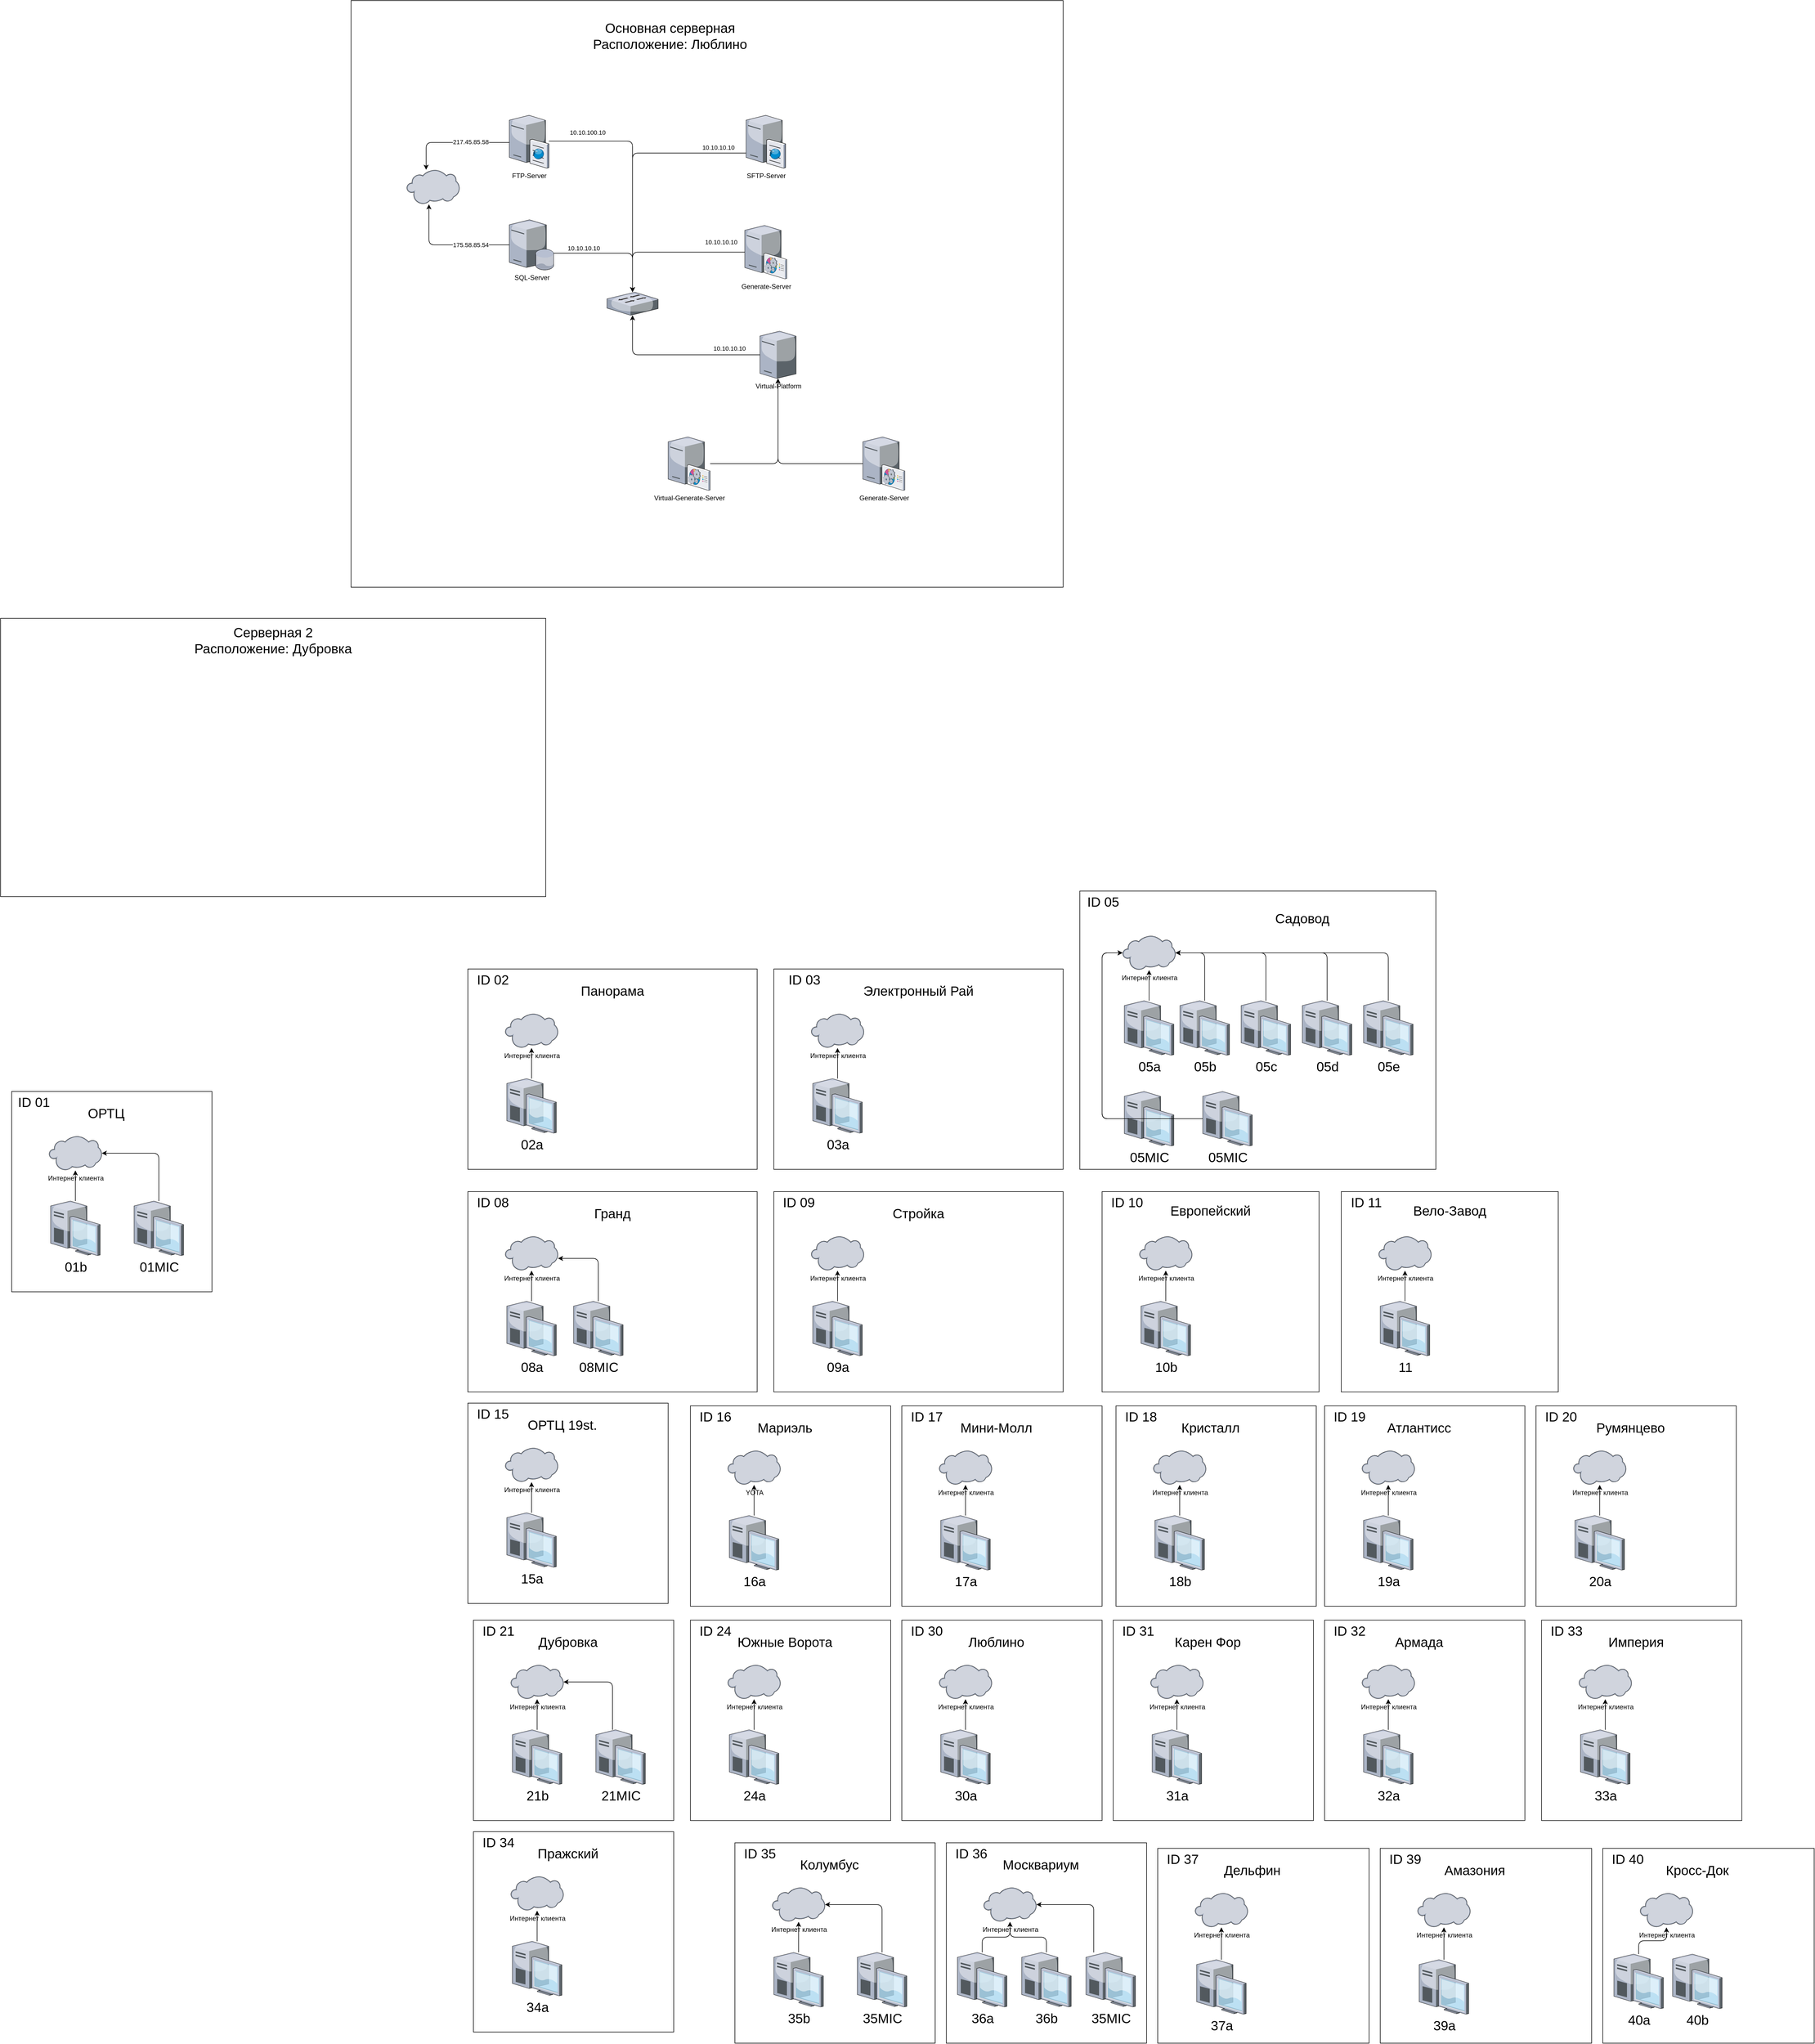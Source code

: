 <mxfile version="14.7.1" type="github">
  <diagram name="Page-1" id="822b0af5-4adb-64df-f703-e8dfc1f81529">
    <mxGraphModel dx="2121" dy="1312" grid="1" gridSize="10" guides="1" tooltips="1" connect="1" arrows="1" fold="1" page="1" pageScale="1" pageWidth="1100" pageHeight="850" math="0" shadow="0">
      <root>
        <mxCell id="0" />
        <mxCell id="1" parent="0" />
        <mxCell id="QQD1jeynAQxtIbIDcrcr-35" value="" style="group;" parent="1" vertex="1" connectable="0">
          <mxGeometry x="40" y="-760" width="1280" height="1054" as="geometry" />
        </mxCell>
        <mxCell id="QQD1jeynAQxtIbIDcrcr-1" value="" style="whiteSpace=wrap;html=1;" parent="QQD1jeynAQxtIbIDcrcr-35" vertex="1">
          <mxGeometry width="1280" height="1054" as="geometry" />
        </mxCell>
        <mxCell id="QQD1jeynAQxtIbIDcrcr-2" value="&lt;font style=&quot;font-size: 24px&quot;&gt;Основная серверная&lt;br&gt;Расположение: Люблино&lt;/font&gt;" style="text;html=1;strokeColor=none;fillColor=none;align=center;verticalAlign=middle;whiteSpace=wrap;" parent="QQD1jeynAQxtIbIDcrcr-35" vertex="1">
          <mxGeometry x="345.5" y="44" width="454.5" height="40" as="geometry" />
        </mxCell>
        <mxCell id="QQD1jeynAQxtIbIDcrcr-3" value="FTP-Server" style="verticalLabelPosition=bottom;aspect=fixed;html=1;verticalAlign=top;strokeColor=none;align=center;outlineConnect=0;shape=mxgraph.citrix.ftp_server;" parent="QQD1jeynAQxtIbIDcrcr-35" vertex="1">
          <mxGeometry x="284.5" y="204" width="71" height="97" as="geometry" />
        </mxCell>
        <mxCell id="QQD1jeynAQxtIbIDcrcr-4" value="Virtual-Platform" style="verticalLabelPosition=bottom;aspect=fixed;html=1;verticalAlign=top;strokeColor=none;align=center;outlineConnect=0;shape=mxgraph.citrix.license_server;" parent="QQD1jeynAQxtIbIDcrcr-35" vertex="1">
          <mxGeometry x="735" y="594" width="65" height="85" as="geometry" />
        </mxCell>
        <mxCell id="QQD1jeynAQxtIbIDcrcr-5" value="" style="verticalLabelPosition=bottom;aspect=fixed;html=1;verticalAlign=top;strokeColor=none;align=center;outlineConnect=0;shape=mxgraph.citrix.switch;" parent="QQD1jeynAQxtIbIDcrcr-35" vertex="1">
          <mxGeometry x="460" y="524" width="92" height="41.5" as="geometry" />
        </mxCell>
        <mxCell id="QQD1jeynAQxtIbIDcrcr-12" style="edgeStyle=orthogonalEdgeStyle;orthogonalLoop=1;jettySize=auto;html=1;" parent="QQD1jeynAQxtIbIDcrcr-35" source="QQD1jeynAQxtIbIDcrcr-3" target="QQD1jeynAQxtIbIDcrcr-5" edge="1">
          <mxGeometry relative="1" as="geometry">
            <mxPoint x="729" y="374.029" as="sourcePoint" />
            <mxPoint x="566" y="464" as="targetPoint" />
            <Array as="points">
              <mxPoint x="506" y="252" />
            </Array>
          </mxGeometry>
        </mxCell>
        <mxCell id="QQD1jeynAQxtIbIDcrcr-13" value="10.10.100.10" style="edgeLabel;html=1;align=center;verticalAlign=middle;resizable=0;points=[];" parent="QQD1jeynAQxtIbIDcrcr-12" vertex="1" connectable="0">
          <mxGeometry x="-0.772" y="1" relative="1" as="geometry">
            <mxPoint x="21" y="-15" as="offset" />
          </mxGeometry>
        </mxCell>
        <mxCell id="QQD1jeynAQxtIbIDcrcr-29" style="edgeStyle=orthogonalEdgeStyle;orthogonalLoop=1;jettySize=auto;html=1;" parent="QQD1jeynAQxtIbIDcrcr-35" source="QQD1jeynAQxtIbIDcrcr-4" target="QQD1jeynAQxtIbIDcrcr-5" edge="1">
          <mxGeometry relative="1" as="geometry" />
        </mxCell>
        <mxCell id="QQD1jeynAQxtIbIDcrcr-30" value="10.10.10.10" style="edgeLabel;html=1;align=center;verticalAlign=middle;resizable=0;points=[];" parent="QQD1jeynAQxtIbIDcrcr-29" vertex="1" connectable="0">
          <mxGeometry x="-0.349" y="3" relative="1" as="geometry">
            <mxPoint x="42" y="-15" as="offset" />
          </mxGeometry>
        </mxCell>
        <mxCell id="QQD1jeynAQxtIbIDcrcr-33" style="edgeStyle=orthogonalEdgeStyle;orthogonalLoop=1;jettySize=auto;html=1;" parent="QQD1jeynAQxtIbIDcrcr-35" source="QQD1jeynAQxtIbIDcrcr-6" target="QQD1jeynAQxtIbIDcrcr-5" edge="1">
          <mxGeometry relative="1" as="geometry" />
        </mxCell>
        <mxCell id="QQD1jeynAQxtIbIDcrcr-34" value="10.10.10.10" style="edgeLabel;html=1;align=center;verticalAlign=middle;resizable=0;points=[];" parent="QQD1jeynAQxtIbIDcrcr-33" vertex="1" connectable="0">
          <mxGeometry x="-0.511" y="-1" relative="1" as="geometry">
            <mxPoint x="24" y="-17" as="offset" />
          </mxGeometry>
        </mxCell>
        <mxCell id="QQD1jeynAQxtIbIDcrcr-6" value="Generate-Server" style="verticalLabelPosition=bottom;aspect=fixed;html=1;verticalAlign=top;strokeColor=none;align=center;outlineConnect=0;shape=mxgraph.citrix.command_center;" parent="QQD1jeynAQxtIbIDcrcr-35" vertex="1">
          <mxGeometry x="707.75" y="404" width="75.5" height="96" as="geometry" />
        </mxCell>
        <mxCell id="QQD1jeynAQxtIbIDcrcr-32" style="edgeStyle=orthogonalEdgeStyle;orthogonalLoop=1;jettySize=auto;html=1;" parent="QQD1jeynAQxtIbIDcrcr-35" source="QQD1jeynAQxtIbIDcrcr-7" target="QQD1jeynAQxtIbIDcrcr-4" edge="1">
          <mxGeometry relative="1" as="geometry" />
        </mxCell>
        <mxCell id="QQD1jeynAQxtIbIDcrcr-7" value="Generate-Server" style="verticalLabelPosition=bottom;aspect=fixed;html=1;verticalAlign=top;strokeColor=none;align=center;outlineConnect=0;shape=mxgraph.citrix.command_center;" parent="QQD1jeynAQxtIbIDcrcr-35" vertex="1">
          <mxGeometry x="920" y="784" width="75.5" height="96" as="geometry" />
        </mxCell>
        <mxCell id="QQD1jeynAQxtIbIDcrcr-31" style="edgeStyle=orthogonalEdgeStyle;orthogonalLoop=1;jettySize=auto;html=1;" parent="QQD1jeynAQxtIbIDcrcr-35" source="QQD1jeynAQxtIbIDcrcr-8" target="QQD1jeynAQxtIbIDcrcr-4" edge="1">
          <mxGeometry relative="1" as="geometry" />
        </mxCell>
        <mxCell id="QQD1jeynAQxtIbIDcrcr-8" value="Virtual-Generate-Server" style="verticalLabelPosition=bottom;aspect=fixed;html=1;verticalAlign=top;strokeColor=none;align=center;outlineConnect=0;shape=mxgraph.citrix.command_center;" parent="QQD1jeynAQxtIbIDcrcr-35" vertex="1">
          <mxGeometry x="570" y="784" width="75.5" height="96" as="geometry" />
        </mxCell>
        <mxCell id="QQD1jeynAQxtIbIDcrcr-27" style="edgeStyle=orthogonalEdgeStyle;orthogonalLoop=1;jettySize=auto;html=1;" parent="QQD1jeynAQxtIbIDcrcr-35" source="QQD1jeynAQxtIbIDcrcr-9" target="QQD1jeynAQxtIbIDcrcr-5" edge="1">
          <mxGeometry relative="1" as="geometry">
            <Array as="points">
              <mxPoint x="506" y="274" />
            </Array>
          </mxGeometry>
        </mxCell>
        <mxCell id="QQD1jeynAQxtIbIDcrcr-28" value="10.10.10.10" style="edgeLabel;html=1;align=center;verticalAlign=middle;resizable=0;points=[];" parent="QQD1jeynAQxtIbIDcrcr-27" vertex="1" connectable="0">
          <mxGeometry x="-0.77" y="-2" relative="1" as="geometry">
            <mxPoint x="2" y="-8" as="offset" />
          </mxGeometry>
        </mxCell>
        <mxCell id="QQD1jeynAQxtIbIDcrcr-9" value="SFTP-Server" style="verticalLabelPosition=bottom;aspect=fixed;html=1;verticalAlign=top;strokeColor=none;align=center;outlineConnect=0;shape=mxgraph.citrix.ftp_server;" parent="QQD1jeynAQxtIbIDcrcr-35" vertex="1">
          <mxGeometry x="710" y="204" width="71" height="97" as="geometry" />
        </mxCell>
        <mxCell id="QQD1jeynAQxtIbIDcrcr-19" style="edgeStyle=orthogonalEdgeStyle;orthogonalLoop=1;jettySize=auto;html=1;" parent="QQD1jeynAQxtIbIDcrcr-35" source="QQD1jeynAQxtIbIDcrcr-10" target="QQD1jeynAQxtIbIDcrcr-5" edge="1">
          <mxGeometry relative="1" as="geometry">
            <Array as="points">
              <mxPoint x="506" y="454" />
            </Array>
          </mxGeometry>
        </mxCell>
        <mxCell id="QQD1jeynAQxtIbIDcrcr-20" value="10.10.10.10" style="edgeLabel;html=1;align=center;verticalAlign=middle;resizable=0;points=[];" parent="QQD1jeynAQxtIbIDcrcr-19" vertex="1" connectable="0">
          <mxGeometry x="-0.503" y="-1" relative="1" as="geometry">
            <mxPoint x="1" y="-10" as="offset" />
          </mxGeometry>
        </mxCell>
        <mxCell id="QQD1jeynAQxtIbIDcrcr-10" value="SQL-Server" style="verticalLabelPosition=bottom;aspect=fixed;html=1;verticalAlign=top;strokeColor=none;align=center;outlineConnect=0;shape=mxgraph.citrix.database_server;" parent="QQD1jeynAQxtIbIDcrcr-35" vertex="1">
          <mxGeometry x="284.5" y="394" width="80" height="90" as="geometry" />
        </mxCell>
        <mxCell id="QQD1jeynAQxtIbIDcrcr-15" value="" style="verticalLabelPosition=bottom;aspect=fixed;html=1;verticalAlign=top;strokeColor=none;align=center;outlineConnect=0;shape=mxgraph.citrix.cloud;" parent="QQD1jeynAQxtIbIDcrcr-35" vertex="1">
          <mxGeometry x="100" y="304" width="95" height="62" as="geometry" />
        </mxCell>
        <mxCell id="QQD1jeynAQxtIbIDcrcr-17" style="edgeStyle=orthogonalEdgeStyle;orthogonalLoop=1;jettySize=auto;html=1;" parent="QQD1jeynAQxtIbIDcrcr-35" source="QQD1jeynAQxtIbIDcrcr-3" target="QQD1jeynAQxtIbIDcrcr-15" edge="1">
          <mxGeometry relative="1" as="geometry">
            <mxPoint x="239.5" y="254" as="sourcePoint" />
            <mxPoint x="100" y="304.5" as="targetPoint" />
            <Array as="points">
              <mxPoint x="135" y="255" />
            </Array>
          </mxGeometry>
        </mxCell>
        <mxCell id="QQD1jeynAQxtIbIDcrcr-22" value="217.45.85.58" style="edgeLabel;html=1;align=center;verticalAlign=middle;resizable=0;points=[];" parent="QQD1jeynAQxtIbIDcrcr-17" vertex="1" connectable="0">
          <mxGeometry x="-0.74" y="2" relative="1" as="geometry">
            <mxPoint x="-44" y="-3" as="offset" />
          </mxGeometry>
        </mxCell>
        <mxCell id="QQD1jeynAQxtIbIDcrcr-16" style="edgeStyle=orthogonalEdgeStyle;orthogonalLoop=1;jettySize=auto;html=1;" parent="QQD1jeynAQxtIbIDcrcr-35" source="QQD1jeynAQxtIbIDcrcr-10" target="QQD1jeynAQxtIbIDcrcr-15" edge="1">
          <mxGeometry relative="1" as="geometry">
            <Array as="points">
              <mxPoint x="140" y="439" />
            </Array>
          </mxGeometry>
        </mxCell>
        <mxCell id="QQD1jeynAQxtIbIDcrcr-25" value="175.58.85.54" style="edgeLabel;html=1;align=center;verticalAlign=middle;resizable=0;points=[];" parent="QQD1jeynAQxtIbIDcrcr-16" vertex="1" connectable="0">
          <mxGeometry x="-0.826" y="-2" relative="1" as="geometry">
            <mxPoint x="-51" y="2" as="offset" />
          </mxGeometry>
        </mxCell>
        <mxCell id="QQD1jeynAQxtIbIDcrcr-36" value="" style="whiteSpace=wrap;html=1;" parent="1" vertex="1">
          <mxGeometry x="-590" y="350" width="980" height="500" as="geometry" />
        </mxCell>
        <mxCell id="QQD1jeynAQxtIbIDcrcr-37" value="&lt;span style=&quot;font-size: 24px&quot;&gt;Серверная 2&lt;br&gt;Расположение: Дубровка&lt;br&gt;&lt;/span&gt;" style="text;html=1;strokeColor=none;fillColor=none;align=center;verticalAlign=middle;whiteSpace=wrap;" parent="1" vertex="1">
          <mxGeometry x="-295" y="360" width="390" height="60" as="geometry" />
        </mxCell>
        <mxCell id="QQD1jeynAQxtIbIDcrcr-45" value="" style="whiteSpace=wrap;html=1;" parent="1" vertex="1">
          <mxGeometry x="250" y="980" width="520" height="360" as="geometry" />
        </mxCell>
        <mxCell id="QQD1jeynAQxtIbIDcrcr-46" value="Интернет клиента" style="verticalLabelPosition=bottom;aspect=fixed;html=1;verticalAlign=top;strokeColor=none;align=center;outlineConnect=0;shape=mxgraph.citrix.cloud;" parent="1" vertex="1">
          <mxGeometry x="317" y="1060" width="95" height="62" as="geometry" />
        </mxCell>
        <mxCell id="QQD1jeynAQxtIbIDcrcr-47" value="Панорама" style="text;html=1;strokeColor=none;fillColor=none;align=center;verticalAlign=middle;whiteSpace=wrap;fontSize=24;" parent="1" vertex="1">
          <mxGeometry x="340" y="990" width="340" height="60" as="geometry" />
        </mxCell>
        <mxCell id="QQD1jeynAQxtIbIDcrcr-48" style="edgeStyle=orthogonalEdgeStyle;orthogonalLoop=1;jettySize=auto;html=1;fontSize=24;" parent="1" source="QQD1jeynAQxtIbIDcrcr-49" target="QQD1jeynAQxtIbIDcrcr-46" edge="1">
          <mxGeometry relative="1" as="geometry" />
        </mxCell>
        <mxCell id="QQD1jeynAQxtIbIDcrcr-49" value="02a" style="verticalLabelPosition=bottom;aspect=fixed;html=1;verticalAlign=top;strokeColor=none;align=center;outlineConnect=0;shape=mxgraph.citrix.desktop;fontSize=24;" parent="1" vertex="1">
          <mxGeometry x="320" y="1177" width="89" height="98" as="geometry" />
        </mxCell>
        <mxCell id="QQD1jeynAQxtIbIDcrcr-52" value="" style="whiteSpace=wrap;html=1;" parent="1" vertex="1">
          <mxGeometry x="800" y="980" width="520" height="360" as="geometry" />
        </mxCell>
        <mxCell id="QQD1jeynAQxtIbIDcrcr-53" value="Интернет клиента" style="verticalLabelPosition=bottom;aspect=fixed;html=1;verticalAlign=top;strokeColor=none;align=center;outlineConnect=0;shape=mxgraph.citrix.cloud;" parent="1" vertex="1">
          <mxGeometry x="867" y="1060" width="95" height="62" as="geometry" />
        </mxCell>
        <mxCell id="QQD1jeynAQxtIbIDcrcr-54" value="Электронный Рай" style="text;html=1;strokeColor=none;fillColor=none;align=center;verticalAlign=middle;whiteSpace=wrap;fontSize=24;" parent="1" vertex="1">
          <mxGeometry x="890" y="990" width="340" height="60" as="geometry" />
        </mxCell>
        <mxCell id="QQD1jeynAQxtIbIDcrcr-55" style="edgeStyle=orthogonalEdgeStyle;orthogonalLoop=1;jettySize=auto;html=1;fontSize=24;" parent="1" source="QQD1jeynAQxtIbIDcrcr-56" target="QQD1jeynAQxtIbIDcrcr-53" edge="1">
          <mxGeometry relative="1" as="geometry" />
        </mxCell>
        <mxCell id="QQD1jeynAQxtIbIDcrcr-56" value="03a" style="verticalLabelPosition=bottom;aspect=fixed;html=1;verticalAlign=top;strokeColor=none;align=center;outlineConnect=0;shape=mxgraph.citrix.desktop;fontSize=24;" parent="1" vertex="1">
          <mxGeometry x="870" y="1177" width="89" height="98" as="geometry" />
        </mxCell>
        <mxCell id="QQD1jeynAQxtIbIDcrcr-83" value="ID 02" style="text;html=1;strokeColor=none;fillColor=none;align=center;verticalAlign=middle;whiteSpace=wrap;fontSize=24;" parent="1" vertex="1">
          <mxGeometry x="260" y="990" width="70" height="20" as="geometry" />
        </mxCell>
        <mxCell id="QQD1jeynAQxtIbIDcrcr-84" value="ID 03" style="text;html=1;strokeColor=none;fillColor=none;align=center;verticalAlign=middle;whiteSpace=wrap;fontSize=24;" parent="1" vertex="1">
          <mxGeometry x="820" y="990" width="70" height="20" as="geometry" />
        </mxCell>
        <mxCell id="QQD1jeynAQxtIbIDcrcr-92" value="" style="group;" parent="1" vertex="1" connectable="0">
          <mxGeometry x="-570" y="1200" width="360" height="360" as="geometry" />
        </mxCell>
        <mxCell id="QQD1jeynAQxtIbIDcrcr-38" value="" style="whiteSpace=wrap;html=1;" parent="QQD1jeynAQxtIbIDcrcr-92" vertex="1">
          <mxGeometry width="360" height="360" as="geometry" />
        </mxCell>
        <mxCell id="QQD1jeynAQxtIbIDcrcr-39" value="Интернет клиента" style="verticalLabelPosition=bottom;aspect=fixed;html=1;verticalAlign=top;strokeColor=none;align=center;outlineConnect=0;shape=mxgraph.citrix.cloud;" parent="QQD1jeynAQxtIbIDcrcr-92" vertex="1">
          <mxGeometry x="67" y="80" width="95" height="62" as="geometry" />
        </mxCell>
        <mxCell id="QQD1jeynAQxtIbIDcrcr-40" value="ОРТЦ" style="text;html=1;strokeColor=none;fillColor=none;align=center;verticalAlign=middle;whiteSpace=wrap;fontSize=24;" parent="QQD1jeynAQxtIbIDcrcr-92" vertex="1">
          <mxGeometry y="10" width="340" height="60" as="geometry" />
        </mxCell>
        <mxCell id="QQD1jeynAQxtIbIDcrcr-43" style="edgeStyle=orthogonalEdgeStyle;orthogonalLoop=1;jettySize=auto;html=1;fontSize=24;" parent="QQD1jeynAQxtIbIDcrcr-92" source="QQD1jeynAQxtIbIDcrcr-41" target="QQD1jeynAQxtIbIDcrcr-39" edge="1">
          <mxGeometry relative="1" as="geometry" />
        </mxCell>
        <mxCell id="QQD1jeynAQxtIbIDcrcr-41" value="01b" style="verticalLabelPosition=bottom;aspect=fixed;html=1;verticalAlign=top;strokeColor=none;align=center;outlineConnect=0;shape=mxgraph.citrix.desktop;fontSize=24;" parent="QQD1jeynAQxtIbIDcrcr-92" vertex="1">
          <mxGeometry x="70" y="197" width="89" height="98" as="geometry" />
        </mxCell>
        <mxCell id="QQD1jeynAQxtIbIDcrcr-44" style="edgeStyle=orthogonalEdgeStyle;orthogonalLoop=1;jettySize=auto;html=1;fontSize=24;" parent="QQD1jeynAQxtIbIDcrcr-92" source="QQD1jeynAQxtIbIDcrcr-42" target="QQD1jeynAQxtIbIDcrcr-39" edge="1">
          <mxGeometry relative="1" as="geometry">
            <Array as="points">
              <mxPoint x="265" y="111" />
            </Array>
          </mxGeometry>
        </mxCell>
        <mxCell id="QQD1jeynAQxtIbIDcrcr-42" value="01MIC" style="verticalLabelPosition=bottom;aspect=fixed;html=1;verticalAlign=top;strokeColor=none;align=center;outlineConnect=0;shape=mxgraph.citrix.desktop;fontSize=24;" parent="QQD1jeynAQxtIbIDcrcr-92" vertex="1">
          <mxGeometry x="220" y="197" width="89" height="98" as="geometry" />
        </mxCell>
        <mxCell id="QQD1jeynAQxtIbIDcrcr-78" value="ID 01" style="text;html=1;strokeColor=none;fillColor=none;align=center;verticalAlign=middle;whiteSpace=wrap;fontSize=24;" parent="QQD1jeynAQxtIbIDcrcr-92" vertex="1">
          <mxGeometry x="10" y="10" width="60" height="20" as="geometry" />
        </mxCell>
        <mxCell id="QQD1jeynAQxtIbIDcrcr-95" value="" style="whiteSpace=wrap;html=1;" parent="1" vertex="1">
          <mxGeometry x="800" y="1380" width="520" height="360" as="geometry" />
        </mxCell>
        <mxCell id="QQD1jeynAQxtIbIDcrcr-96" value="Интернет клиента" style="verticalLabelPosition=bottom;aspect=fixed;html=1;verticalAlign=top;strokeColor=none;align=center;outlineConnect=0;shape=mxgraph.citrix.cloud;" parent="1" vertex="1">
          <mxGeometry x="867" y="1460" width="95" height="62" as="geometry" />
        </mxCell>
        <mxCell id="QQD1jeynAQxtIbIDcrcr-97" value="Стройка" style="text;html=1;strokeColor=none;fillColor=none;align=center;verticalAlign=middle;whiteSpace=wrap;fontSize=24;" parent="1" vertex="1">
          <mxGeometry x="890" y="1390" width="340" height="60" as="geometry" />
        </mxCell>
        <mxCell id="QQD1jeynAQxtIbIDcrcr-98" style="edgeStyle=orthogonalEdgeStyle;orthogonalLoop=1;jettySize=auto;html=1;fontSize=24;" parent="1" source="QQD1jeynAQxtIbIDcrcr-99" target="QQD1jeynAQxtIbIDcrcr-96" edge="1">
          <mxGeometry relative="1" as="geometry" />
        </mxCell>
        <mxCell id="QQD1jeynAQxtIbIDcrcr-99" value="09a" style="verticalLabelPosition=bottom;aspect=fixed;html=1;verticalAlign=top;strokeColor=none;align=center;outlineConnect=0;shape=mxgraph.citrix.desktop;fontSize=24;" parent="1" vertex="1">
          <mxGeometry x="870" y="1577" width="89" height="98" as="geometry" />
        </mxCell>
        <mxCell id="QQD1jeynAQxtIbIDcrcr-100" value="ID 09" style="text;html=1;strokeColor=none;fillColor=none;align=center;verticalAlign=middle;whiteSpace=wrap;fontSize=24;" parent="1" vertex="1">
          <mxGeometry x="810" y="1390" width="70" height="20" as="geometry" />
        </mxCell>
        <mxCell id="QQD1jeynAQxtIbIDcrcr-103" value="" style="whiteSpace=wrap;html=1;" parent="1" vertex="1">
          <mxGeometry x="1390" y="1380" width="390" height="360" as="geometry" />
        </mxCell>
        <mxCell id="QQD1jeynAQxtIbIDcrcr-104" value="Интернет клиента" style="verticalLabelPosition=bottom;aspect=fixed;html=1;verticalAlign=top;strokeColor=none;align=center;outlineConnect=0;shape=mxgraph.citrix.cloud;" parent="1" vertex="1">
          <mxGeometry x="1457" y="1460" width="95" height="62" as="geometry" />
        </mxCell>
        <mxCell id="QQD1jeynAQxtIbIDcrcr-105" value="Европейский" style="text;html=1;strokeColor=none;fillColor=none;align=center;verticalAlign=middle;whiteSpace=wrap;fontSize=24;" parent="1" vertex="1">
          <mxGeometry x="1415" y="1385" width="340" height="60" as="geometry" />
        </mxCell>
        <mxCell id="QQD1jeynAQxtIbIDcrcr-106" style="edgeStyle=orthogonalEdgeStyle;orthogonalLoop=1;jettySize=auto;html=1;fontSize=24;" parent="1" source="QQD1jeynAQxtIbIDcrcr-107" target="QQD1jeynAQxtIbIDcrcr-104" edge="1">
          <mxGeometry relative="1" as="geometry" />
        </mxCell>
        <mxCell id="QQD1jeynAQxtIbIDcrcr-107" value="10b" style="verticalLabelPosition=bottom;aspect=fixed;html=1;verticalAlign=top;strokeColor=none;align=center;outlineConnect=0;shape=mxgraph.citrix.desktop;fontSize=24;" parent="1" vertex="1">
          <mxGeometry x="1460" y="1577" width="89" height="98" as="geometry" />
        </mxCell>
        <mxCell id="QQD1jeynAQxtIbIDcrcr-108" value="ID 10" style="text;html=1;strokeColor=none;fillColor=none;align=center;verticalAlign=middle;whiteSpace=wrap;fontSize=24;" parent="1" vertex="1">
          <mxGeometry x="1400" y="1390" width="70" height="20" as="geometry" />
        </mxCell>
        <mxCell id="QQD1jeynAQxtIbIDcrcr-109" value="" style="whiteSpace=wrap;html=1;" parent="1" vertex="1">
          <mxGeometry x="1820" y="1380" width="390" height="360" as="geometry" />
        </mxCell>
        <mxCell id="QQD1jeynAQxtIbIDcrcr-110" value="Интернет клиента" style="verticalLabelPosition=bottom;aspect=fixed;html=1;verticalAlign=top;strokeColor=none;align=center;outlineConnect=0;shape=mxgraph.citrix.cloud;" parent="1" vertex="1">
          <mxGeometry x="1887" y="1460" width="95" height="62" as="geometry" />
        </mxCell>
        <mxCell id="QQD1jeynAQxtIbIDcrcr-111" value="Вело-Завод" style="text;html=1;strokeColor=none;fillColor=none;align=center;verticalAlign=middle;whiteSpace=wrap;fontSize=24;" parent="1" vertex="1">
          <mxGeometry x="1845" y="1385" width="340" height="60" as="geometry" />
        </mxCell>
        <mxCell id="QQD1jeynAQxtIbIDcrcr-112" style="edgeStyle=orthogonalEdgeStyle;orthogonalLoop=1;jettySize=auto;html=1;fontSize=24;" parent="1" source="QQD1jeynAQxtIbIDcrcr-113" target="QQD1jeynAQxtIbIDcrcr-110" edge="1">
          <mxGeometry relative="1" as="geometry" />
        </mxCell>
        <mxCell id="QQD1jeynAQxtIbIDcrcr-113" value="11" style="verticalLabelPosition=bottom;aspect=fixed;html=1;verticalAlign=top;strokeColor=none;align=center;outlineConnect=0;shape=mxgraph.citrix.desktop;fontSize=24;" parent="1" vertex="1">
          <mxGeometry x="1890" y="1577" width="89" height="98" as="geometry" />
        </mxCell>
        <mxCell id="QQD1jeynAQxtIbIDcrcr-114" value="ID 11" style="text;html=1;strokeColor=none;fillColor=none;align=center;verticalAlign=middle;whiteSpace=wrap;fontSize=24;" parent="1" vertex="1">
          <mxGeometry x="1830" y="1390" width="70" height="20" as="geometry" />
        </mxCell>
        <mxCell id="QQD1jeynAQxtIbIDcrcr-115" value="" style="group;" parent="1" vertex="1" connectable="0">
          <mxGeometry x="1350" y="840" width="640" height="500" as="geometry" />
        </mxCell>
        <mxCell id="QQD1jeynAQxtIbIDcrcr-57" value="" style="whiteSpace=wrap;html=1;" parent="QQD1jeynAQxtIbIDcrcr-115" vertex="1">
          <mxGeometry width="640" height="500" as="geometry" />
        </mxCell>
        <mxCell id="QQD1jeynAQxtIbIDcrcr-58" value="Интернет клиента" style="verticalLabelPosition=bottom;aspect=fixed;html=1;verticalAlign=top;strokeColor=none;align=center;outlineConnect=0;shape=mxgraph.citrix.cloud;" parent="QQD1jeynAQxtIbIDcrcr-115" vertex="1">
          <mxGeometry x="77" y="80" width="95" height="62" as="geometry" />
        </mxCell>
        <mxCell id="QQD1jeynAQxtIbIDcrcr-59" value="Садовод" style="text;html=1;strokeColor=none;fillColor=none;align=center;verticalAlign=middle;whiteSpace=wrap;fontSize=24;" parent="QQD1jeynAQxtIbIDcrcr-115" vertex="1">
          <mxGeometry x="230" y="20" width="340" height="60" as="geometry" />
        </mxCell>
        <mxCell id="QQD1jeynAQxtIbIDcrcr-60" style="edgeStyle=orthogonalEdgeStyle;orthogonalLoop=1;jettySize=auto;html=1;fontSize=24;" parent="QQD1jeynAQxtIbIDcrcr-115" source="QQD1jeynAQxtIbIDcrcr-61" target="QQD1jeynAQxtIbIDcrcr-58" edge="1">
          <mxGeometry relative="1" as="geometry" />
        </mxCell>
        <mxCell id="QQD1jeynAQxtIbIDcrcr-61" value="05a" style="verticalLabelPosition=bottom;aspect=fixed;html=1;verticalAlign=top;strokeColor=none;align=center;outlineConnect=0;shape=mxgraph.citrix.desktop;fontSize=24;" parent="QQD1jeynAQxtIbIDcrcr-115" vertex="1">
          <mxGeometry x="80" y="197" width="89" height="98" as="geometry" />
        </mxCell>
        <mxCell id="QQD1jeynAQxtIbIDcrcr-62" style="edgeStyle=orthogonalEdgeStyle;orthogonalLoop=1;jettySize=auto;html=1;fontSize=24;" parent="QQD1jeynAQxtIbIDcrcr-115" source="QQD1jeynAQxtIbIDcrcr-63" target="QQD1jeynAQxtIbIDcrcr-58" edge="1">
          <mxGeometry relative="1" as="geometry">
            <Array as="points">
              <mxPoint x="225" y="111" />
            </Array>
          </mxGeometry>
        </mxCell>
        <mxCell id="QQD1jeynAQxtIbIDcrcr-63" value="05b" style="verticalLabelPosition=bottom;aspect=fixed;html=1;verticalAlign=top;strokeColor=none;align=center;outlineConnect=0;shape=mxgraph.citrix.desktop;fontSize=24;" parent="QQD1jeynAQxtIbIDcrcr-115" vertex="1">
          <mxGeometry x="180" y="197" width="89" height="98" as="geometry" />
        </mxCell>
        <mxCell id="QQD1jeynAQxtIbIDcrcr-86" style="edgeStyle=orthogonalEdgeStyle;orthogonalLoop=1;jettySize=auto;html=1;fontSize=24;" parent="QQD1jeynAQxtIbIDcrcr-115" source="QQD1jeynAQxtIbIDcrcr-65" target="QQD1jeynAQxtIbIDcrcr-58" edge="1">
          <mxGeometry relative="1" as="geometry">
            <Array as="points">
              <mxPoint x="334" y="111" />
            </Array>
          </mxGeometry>
        </mxCell>
        <mxCell id="QQD1jeynAQxtIbIDcrcr-65" value="05c" style="verticalLabelPosition=bottom;aspect=fixed;html=1;verticalAlign=top;strokeColor=none;align=center;outlineConnect=0;shape=mxgraph.citrix.desktop;fontSize=24;" parent="QQD1jeynAQxtIbIDcrcr-115" vertex="1">
          <mxGeometry x="290" y="197" width="89" height="98" as="geometry" />
        </mxCell>
        <mxCell id="QQD1jeynAQxtIbIDcrcr-93" style="edgeStyle=orthogonalEdgeStyle;orthogonalLoop=1;jettySize=auto;html=1;fontSize=24;" parent="QQD1jeynAQxtIbIDcrcr-115" source="QQD1jeynAQxtIbIDcrcr-68" target="QQD1jeynAQxtIbIDcrcr-58" edge="1">
          <mxGeometry relative="1" as="geometry">
            <Array as="points">
              <mxPoint x="445" y="111" />
            </Array>
          </mxGeometry>
        </mxCell>
        <mxCell id="QQD1jeynAQxtIbIDcrcr-68" value="05d" style="verticalLabelPosition=bottom;aspect=fixed;html=1;verticalAlign=top;strokeColor=none;align=center;outlineConnect=0;shape=mxgraph.citrix.desktop;fontSize=24;" parent="QQD1jeynAQxtIbIDcrcr-115" vertex="1">
          <mxGeometry x="400" y="197" width="89" height="98" as="geometry" />
        </mxCell>
        <mxCell id="QQD1jeynAQxtIbIDcrcr-94" style="edgeStyle=orthogonalEdgeStyle;orthogonalLoop=1;jettySize=auto;html=1;fontSize=24;" parent="QQD1jeynAQxtIbIDcrcr-115" source="QQD1jeynAQxtIbIDcrcr-69" target="QQD1jeynAQxtIbIDcrcr-58" edge="1">
          <mxGeometry relative="1" as="geometry">
            <Array as="points">
              <mxPoint x="555" y="111" />
            </Array>
          </mxGeometry>
        </mxCell>
        <mxCell id="QQD1jeynAQxtIbIDcrcr-69" value="05e" style="verticalLabelPosition=bottom;aspect=fixed;html=1;verticalAlign=top;strokeColor=none;align=center;outlineConnect=0;shape=mxgraph.citrix.desktop;fontSize=24;" parent="QQD1jeynAQxtIbIDcrcr-115" vertex="1">
          <mxGeometry x="510" y="197" width="89" height="98" as="geometry" />
        </mxCell>
        <mxCell id="QQD1jeynAQxtIbIDcrcr-87" style="edgeStyle=orthogonalEdgeStyle;orthogonalLoop=1;jettySize=auto;html=1;fontSize=24;" parent="QQD1jeynAQxtIbIDcrcr-115" source="QQD1jeynAQxtIbIDcrcr-70" target="QQD1jeynAQxtIbIDcrcr-58" edge="1">
          <mxGeometry relative="1" as="geometry">
            <Array as="points">
              <mxPoint x="40" y="409" />
              <mxPoint x="40" y="111" />
            </Array>
          </mxGeometry>
        </mxCell>
        <mxCell id="QQD1jeynAQxtIbIDcrcr-70" value="05MIC" style="verticalLabelPosition=bottom;aspect=fixed;html=1;verticalAlign=top;strokeColor=none;align=center;outlineConnect=0;shape=mxgraph.citrix.desktop;fontSize=24;" parent="QQD1jeynAQxtIbIDcrcr-115" vertex="1">
          <mxGeometry x="80" y="360" width="89" height="98" as="geometry" />
        </mxCell>
        <mxCell id="QQD1jeynAQxtIbIDcrcr-88" style="edgeStyle=orthogonalEdgeStyle;orthogonalLoop=1;jettySize=auto;html=1;fontSize=24;" parent="QQD1jeynAQxtIbIDcrcr-115" source="QQD1jeynAQxtIbIDcrcr-71" target="QQD1jeynAQxtIbIDcrcr-58" edge="1">
          <mxGeometry relative="1" as="geometry">
            <Array as="points">
              <mxPoint x="40" y="409" />
              <mxPoint x="40" y="111" />
            </Array>
          </mxGeometry>
        </mxCell>
        <mxCell id="QQD1jeynAQxtIbIDcrcr-71" value="05MIC" style="verticalLabelPosition=bottom;aspect=fixed;html=1;verticalAlign=top;strokeColor=none;align=center;outlineConnect=0;shape=mxgraph.citrix.desktop;fontSize=24;" parent="QQD1jeynAQxtIbIDcrcr-115" vertex="1">
          <mxGeometry x="221" y="360" width="89" height="98" as="geometry" />
        </mxCell>
        <mxCell id="QQD1jeynAQxtIbIDcrcr-85" value="ID 05" style="text;html=1;strokeColor=none;fillColor=none;align=center;verticalAlign=middle;whiteSpace=wrap;fontSize=24;" parent="QQD1jeynAQxtIbIDcrcr-115" vertex="1">
          <mxGeometry x="7" y="10" width="70" height="20" as="geometry" />
        </mxCell>
        <mxCell id="QQD1jeynAQxtIbIDcrcr-117" value="" style="group;" parent="1" vertex="1" connectable="0">
          <mxGeometry x="250" y="1760" width="360" height="360" as="geometry" />
        </mxCell>
        <mxCell id="QQD1jeynAQxtIbIDcrcr-118" value="" style="whiteSpace=wrap;html=1;" parent="QQD1jeynAQxtIbIDcrcr-117" vertex="1">
          <mxGeometry width="360" height="360" as="geometry" />
        </mxCell>
        <mxCell id="QQD1jeynAQxtIbIDcrcr-119" value="Интернет клиента" style="verticalLabelPosition=bottom;aspect=fixed;html=1;verticalAlign=top;strokeColor=none;align=center;outlineConnect=0;shape=mxgraph.citrix.cloud;" parent="QQD1jeynAQxtIbIDcrcr-117" vertex="1">
          <mxGeometry x="67" y="80" width="95" height="62" as="geometry" />
        </mxCell>
        <mxCell id="QQD1jeynAQxtIbIDcrcr-120" value="ОРТЦ 19st." style="text;html=1;strokeColor=none;fillColor=none;align=center;verticalAlign=middle;whiteSpace=wrap;fontSize=24;" parent="QQD1jeynAQxtIbIDcrcr-117" vertex="1">
          <mxGeometry y="10" width="340" height="60" as="geometry" />
        </mxCell>
        <mxCell id="QQD1jeynAQxtIbIDcrcr-121" style="edgeStyle=orthogonalEdgeStyle;orthogonalLoop=1;jettySize=auto;html=1;fontSize=24;" parent="QQD1jeynAQxtIbIDcrcr-117" source="QQD1jeynAQxtIbIDcrcr-122" target="QQD1jeynAQxtIbIDcrcr-119" edge="1">
          <mxGeometry relative="1" as="geometry" />
        </mxCell>
        <mxCell id="QQD1jeynAQxtIbIDcrcr-122" value="15a" style="verticalLabelPosition=bottom;aspect=fixed;html=1;verticalAlign=top;strokeColor=none;align=center;outlineConnect=0;shape=mxgraph.citrix.desktop;fontSize=24;" parent="QQD1jeynAQxtIbIDcrcr-117" vertex="1">
          <mxGeometry x="70" y="197" width="89" height="98" as="geometry" />
        </mxCell>
        <mxCell id="QQD1jeynAQxtIbIDcrcr-125" value="ID 15" style="text;html=1;strokeColor=none;fillColor=none;align=center;verticalAlign=middle;whiteSpace=wrap;fontSize=24;" parent="QQD1jeynAQxtIbIDcrcr-117" vertex="1">
          <mxGeometry x="10" y="10" width="70" height="20" as="geometry" />
        </mxCell>
        <mxCell id="QQD1jeynAQxtIbIDcrcr-127" value="" style="group;" parent="1" vertex="1" connectable="0">
          <mxGeometry x="650" y="1765" width="360" height="360" as="geometry" />
        </mxCell>
        <mxCell id="QQD1jeynAQxtIbIDcrcr-128" value="" style="whiteSpace=wrap;html=1;" parent="QQD1jeynAQxtIbIDcrcr-127" vertex="1">
          <mxGeometry width="360" height="360" as="geometry" />
        </mxCell>
        <mxCell id="QQD1jeynAQxtIbIDcrcr-129" value="YOTA" style="verticalLabelPosition=bottom;aspect=fixed;html=1;verticalAlign=top;strokeColor=none;align=center;outlineConnect=0;shape=mxgraph.citrix.cloud;" parent="QQD1jeynAQxtIbIDcrcr-127" vertex="1">
          <mxGeometry x="67" y="80" width="95" height="62" as="geometry" />
        </mxCell>
        <mxCell id="QQD1jeynAQxtIbIDcrcr-130" value="Мариэль" style="text;html=1;strokeColor=none;fillColor=none;align=center;verticalAlign=middle;whiteSpace=wrap;fontSize=24;" parent="QQD1jeynAQxtIbIDcrcr-127" vertex="1">
          <mxGeometry y="10" width="340" height="60" as="geometry" />
        </mxCell>
        <mxCell id="QQD1jeynAQxtIbIDcrcr-131" style="edgeStyle=orthogonalEdgeStyle;orthogonalLoop=1;jettySize=auto;html=1;fontSize=24;" parent="QQD1jeynAQxtIbIDcrcr-127" source="QQD1jeynAQxtIbIDcrcr-132" target="QQD1jeynAQxtIbIDcrcr-129" edge="1">
          <mxGeometry relative="1" as="geometry" />
        </mxCell>
        <mxCell id="QQD1jeynAQxtIbIDcrcr-132" value="16a" style="verticalLabelPosition=bottom;aspect=fixed;html=1;verticalAlign=top;strokeColor=none;align=center;outlineConnect=0;shape=mxgraph.citrix.desktop;fontSize=24;" parent="QQD1jeynAQxtIbIDcrcr-127" vertex="1">
          <mxGeometry x="70" y="197" width="89" height="98" as="geometry" />
        </mxCell>
        <mxCell id="QQD1jeynAQxtIbIDcrcr-133" value="ID 16" style="text;html=1;strokeColor=none;fillColor=none;align=center;verticalAlign=middle;whiteSpace=wrap;fontSize=24;" parent="QQD1jeynAQxtIbIDcrcr-127" vertex="1">
          <mxGeometry x="10" y="10" width="70" height="20" as="geometry" />
        </mxCell>
        <mxCell id="QQD1jeynAQxtIbIDcrcr-136" value="" style="group;" parent="1" vertex="1" connectable="0">
          <mxGeometry x="1030" y="1765" width="360" height="360" as="geometry" />
        </mxCell>
        <mxCell id="QQD1jeynAQxtIbIDcrcr-137" value="" style="whiteSpace=wrap;html=1;" parent="QQD1jeynAQxtIbIDcrcr-136" vertex="1">
          <mxGeometry width="360" height="360" as="geometry" />
        </mxCell>
        <mxCell id="QQD1jeynAQxtIbIDcrcr-138" value="Интернет клиента" style="verticalLabelPosition=bottom;aspect=fixed;html=1;verticalAlign=top;strokeColor=none;align=center;outlineConnect=0;shape=mxgraph.citrix.cloud;" parent="QQD1jeynAQxtIbIDcrcr-136" vertex="1">
          <mxGeometry x="67" y="80" width="95" height="62" as="geometry" />
        </mxCell>
        <mxCell id="QQD1jeynAQxtIbIDcrcr-139" value="Мини-Молл" style="text;html=1;strokeColor=none;fillColor=none;align=center;verticalAlign=middle;whiteSpace=wrap;fontSize=24;" parent="QQD1jeynAQxtIbIDcrcr-136" vertex="1">
          <mxGeometry y="10" width="340" height="60" as="geometry" />
        </mxCell>
        <mxCell id="QQD1jeynAQxtIbIDcrcr-140" style="edgeStyle=orthogonalEdgeStyle;orthogonalLoop=1;jettySize=auto;html=1;fontSize=24;" parent="QQD1jeynAQxtIbIDcrcr-136" source="QQD1jeynAQxtIbIDcrcr-141" target="QQD1jeynAQxtIbIDcrcr-138" edge="1">
          <mxGeometry relative="1" as="geometry" />
        </mxCell>
        <mxCell id="QQD1jeynAQxtIbIDcrcr-141" value="17a" style="verticalLabelPosition=bottom;aspect=fixed;html=1;verticalAlign=top;strokeColor=none;align=center;outlineConnect=0;shape=mxgraph.citrix.desktop;fontSize=24;" parent="QQD1jeynAQxtIbIDcrcr-136" vertex="1">
          <mxGeometry x="70" y="197" width="89" height="98" as="geometry" />
        </mxCell>
        <mxCell id="QQD1jeynAQxtIbIDcrcr-142" value="ID 17" style="text;html=1;strokeColor=none;fillColor=none;align=center;verticalAlign=middle;whiteSpace=wrap;fontSize=24;" parent="QQD1jeynAQxtIbIDcrcr-136" vertex="1">
          <mxGeometry x="10" y="10" width="70" height="20" as="geometry" />
        </mxCell>
        <mxCell id="QQD1jeynAQxtIbIDcrcr-143" value="" style="group;" parent="1" vertex="1" connectable="0">
          <mxGeometry x="1415" y="1765" width="360" height="360" as="geometry" />
        </mxCell>
        <mxCell id="QQD1jeynAQxtIbIDcrcr-144" value="" style="whiteSpace=wrap;html=1;" parent="QQD1jeynAQxtIbIDcrcr-143" vertex="1">
          <mxGeometry width="360" height="360" as="geometry" />
        </mxCell>
        <mxCell id="QQD1jeynAQxtIbIDcrcr-145" value="Интернет клиента" style="verticalLabelPosition=bottom;aspect=fixed;html=1;verticalAlign=top;strokeColor=none;align=center;outlineConnect=0;shape=mxgraph.citrix.cloud;" parent="QQD1jeynAQxtIbIDcrcr-143" vertex="1">
          <mxGeometry x="67" y="80" width="95" height="62" as="geometry" />
        </mxCell>
        <mxCell id="QQD1jeynAQxtIbIDcrcr-146" value="Кристалл" style="text;html=1;strokeColor=none;fillColor=none;align=center;verticalAlign=middle;whiteSpace=wrap;fontSize=24;" parent="QQD1jeynAQxtIbIDcrcr-143" vertex="1">
          <mxGeometry y="10" width="340" height="60" as="geometry" />
        </mxCell>
        <mxCell id="QQD1jeynAQxtIbIDcrcr-147" style="edgeStyle=orthogonalEdgeStyle;orthogonalLoop=1;jettySize=auto;html=1;fontSize=24;" parent="QQD1jeynAQxtIbIDcrcr-143" source="QQD1jeynAQxtIbIDcrcr-148" target="QQD1jeynAQxtIbIDcrcr-145" edge="1">
          <mxGeometry relative="1" as="geometry" />
        </mxCell>
        <mxCell id="QQD1jeynAQxtIbIDcrcr-148" value="18b" style="verticalLabelPosition=bottom;aspect=fixed;html=1;verticalAlign=top;strokeColor=none;align=center;outlineConnect=0;shape=mxgraph.citrix.desktop;fontSize=24;" parent="QQD1jeynAQxtIbIDcrcr-143" vertex="1">
          <mxGeometry x="70" y="197" width="89" height="98" as="geometry" />
        </mxCell>
        <mxCell id="QQD1jeynAQxtIbIDcrcr-149" value="ID 18" style="text;html=1;strokeColor=none;fillColor=none;align=center;verticalAlign=middle;whiteSpace=wrap;fontSize=24;" parent="QQD1jeynAQxtIbIDcrcr-143" vertex="1">
          <mxGeometry x="10" y="10" width="70" height="20" as="geometry" />
        </mxCell>
        <mxCell id="QQD1jeynAQxtIbIDcrcr-152" value="" style="group;" parent="1" vertex="1" connectable="0">
          <mxGeometry x="1790" y="1765" width="360" height="360" as="geometry" />
        </mxCell>
        <mxCell id="QQD1jeynAQxtIbIDcrcr-153" value="" style="whiteSpace=wrap;html=1;" parent="QQD1jeynAQxtIbIDcrcr-152" vertex="1">
          <mxGeometry width="360" height="360" as="geometry" />
        </mxCell>
        <mxCell id="QQD1jeynAQxtIbIDcrcr-154" value="Интернет клиента" style="verticalLabelPosition=bottom;aspect=fixed;html=1;verticalAlign=top;strokeColor=none;align=center;outlineConnect=0;shape=mxgraph.citrix.cloud;" parent="QQD1jeynAQxtIbIDcrcr-152" vertex="1">
          <mxGeometry x="67" y="80" width="95" height="62" as="geometry" />
        </mxCell>
        <mxCell id="QQD1jeynAQxtIbIDcrcr-155" value="Атлантисс" style="text;html=1;strokeColor=none;fillColor=none;align=center;verticalAlign=middle;whiteSpace=wrap;fontSize=24;" parent="QQD1jeynAQxtIbIDcrcr-152" vertex="1">
          <mxGeometry y="10" width="340" height="60" as="geometry" />
        </mxCell>
        <mxCell id="QQD1jeynAQxtIbIDcrcr-156" style="edgeStyle=orthogonalEdgeStyle;orthogonalLoop=1;jettySize=auto;html=1;fontSize=24;" parent="QQD1jeynAQxtIbIDcrcr-152" source="QQD1jeynAQxtIbIDcrcr-157" target="QQD1jeynAQxtIbIDcrcr-154" edge="1">
          <mxGeometry relative="1" as="geometry" />
        </mxCell>
        <mxCell id="QQD1jeynAQxtIbIDcrcr-157" value="19a" style="verticalLabelPosition=bottom;aspect=fixed;html=1;verticalAlign=top;strokeColor=none;align=center;outlineConnect=0;shape=mxgraph.citrix.desktop;fontSize=24;" parent="QQD1jeynAQxtIbIDcrcr-152" vertex="1">
          <mxGeometry x="70" y="197" width="89" height="98" as="geometry" />
        </mxCell>
        <mxCell id="QQD1jeynAQxtIbIDcrcr-158" value="ID 19" style="text;html=1;strokeColor=none;fillColor=none;align=center;verticalAlign=middle;whiteSpace=wrap;fontSize=24;" parent="QQD1jeynAQxtIbIDcrcr-152" vertex="1">
          <mxGeometry x="10" y="10" width="70" height="20" as="geometry" />
        </mxCell>
        <mxCell id="QQD1jeynAQxtIbIDcrcr-159" value="" style="group;" parent="1" vertex="1" connectable="0">
          <mxGeometry x="2170" y="1765" width="360" height="360" as="geometry" />
        </mxCell>
        <mxCell id="QQD1jeynAQxtIbIDcrcr-160" value="" style="whiteSpace=wrap;html=1;" parent="QQD1jeynAQxtIbIDcrcr-159" vertex="1">
          <mxGeometry width="360" height="360" as="geometry" />
        </mxCell>
        <mxCell id="QQD1jeynAQxtIbIDcrcr-161" value="Интернет клиента" style="verticalLabelPosition=bottom;aspect=fixed;html=1;verticalAlign=top;strokeColor=none;align=center;outlineConnect=0;shape=mxgraph.citrix.cloud;" parent="QQD1jeynAQxtIbIDcrcr-159" vertex="1">
          <mxGeometry x="67" y="80" width="95" height="62" as="geometry" />
        </mxCell>
        <mxCell id="QQD1jeynAQxtIbIDcrcr-162" value="Румянцево" style="text;html=1;strokeColor=none;fillColor=none;align=center;verticalAlign=middle;whiteSpace=wrap;fontSize=24;" parent="QQD1jeynAQxtIbIDcrcr-159" vertex="1">
          <mxGeometry y="10" width="340" height="60" as="geometry" />
        </mxCell>
        <mxCell id="QQD1jeynAQxtIbIDcrcr-163" style="edgeStyle=orthogonalEdgeStyle;orthogonalLoop=1;jettySize=auto;html=1;fontSize=24;" parent="QQD1jeynAQxtIbIDcrcr-159" source="QQD1jeynAQxtIbIDcrcr-164" target="QQD1jeynAQxtIbIDcrcr-161" edge="1">
          <mxGeometry relative="1" as="geometry" />
        </mxCell>
        <mxCell id="QQD1jeynAQxtIbIDcrcr-164" value="20a" style="verticalLabelPosition=bottom;aspect=fixed;html=1;verticalAlign=top;strokeColor=none;align=center;outlineConnect=0;shape=mxgraph.citrix.desktop;fontSize=24;" parent="QQD1jeynAQxtIbIDcrcr-159" vertex="1">
          <mxGeometry x="70" y="197" width="89" height="98" as="geometry" />
        </mxCell>
        <mxCell id="QQD1jeynAQxtIbIDcrcr-165" value="ID 20" style="text;html=1;strokeColor=none;fillColor=none;align=center;verticalAlign=middle;whiteSpace=wrap;fontSize=24;" parent="QQD1jeynAQxtIbIDcrcr-159" vertex="1">
          <mxGeometry x="10" y="10" width="70" height="20" as="geometry" />
        </mxCell>
        <mxCell id="QQD1jeynAQxtIbIDcrcr-166" value="" style="group;" parent="1" vertex="1" connectable="0">
          <mxGeometry x="260" y="2150" width="360" height="360" as="geometry" />
        </mxCell>
        <mxCell id="QQD1jeynAQxtIbIDcrcr-167" value="" style="whiteSpace=wrap;html=1;" parent="QQD1jeynAQxtIbIDcrcr-166" vertex="1">
          <mxGeometry width="360" height="360" as="geometry" />
        </mxCell>
        <mxCell id="QQD1jeynAQxtIbIDcrcr-168" value="Интернет клиента" style="verticalLabelPosition=bottom;aspect=fixed;html=1;verticalAlign=top;strokeColor=none;align=center;outlineConnect=0;shape=mxgraph.citrix.cloud;" parent="QQD1jeynAQxtIbIDcrcr-166" vertex="1">
          <mxGeometry x="67" y="80" width="95" height="62" as="geometry" />
        </mxCell>
        <mxCell id="QQD1jeynAQxtIbIDcrcr-169" value="Дубровка" style="text;html=1;strokeColor=none;fillColor=none;align=center;verticalAlign=middle;whiteSpace=wrap;fontSize=24;" parent="QQD1jeynAQxtIbIDcrcr-166" vertex="1">
          <mxGeometry y="10" width="340" height="60" as="geometry" />
        </mxCell>
        <mxCell id="QQD1jeynAQxtIbIDcrcr-170" style="edgeStyle=orthogonalEdgeStyle;orthogonalLoop=1;jettySize=auto;html=1;fontSize=24;" parent="QQD1jeynAQxtIbIDcrcr-166" source="QQD1jeynAQxtIbIDcrcr-171" target="QQD1jeynAQxtIbIDcrcr-168" edge="1">
          <mxGeometry relative="1" as="geometry" />
        </mxCell>
        <mxCell id="QQD1jeynAQxtIbIDcrcr-171" value="21b" style="verticalLabelPosition=bottom;aspect=fixed;html=1;verticalAlign=top;strokeColor=none;align=center;outlineConnect=0;shape=mxgraph.citrix.desktop;fontSize=24;" parent="QQD1jeynAQxtIbIDcrcr-166" vertex="1">
          <mxGeometry x="70" y="197" width="89" height="98" as="geometry" />
        </mxCell>
        <mxCell id="QQD1jeynAQxtIbIDcrcr-172" value="ID 21" style="text;html=1;strokeColor=none;fillColor=none;align=center;verticalAlign=middle;whiteSpace=wrap;fontSize=24;" parent="QQD1jeynAQxtIbIDcrcr-166" vertex="1">
          <mxGeometry x="10" y="10" width="70" height="20" as="geometry" />
        </mxCell>
        <mxCell id="QQD1jeynAQxtIbIDcrcr-175" style="edgeStyle=orthogonalEdgeStyle;orthogonalLoop=1;jettySize=auto;html=1;fontSize=24;" parent="QQD1jeynAQxtIbIDcrcr-166" source="QQD1jeynAQxtIbIDcrcr-174" target="QQD1jeynAQxtIbIDcrcr-168" edge="1">
          <mxGeometry relative="1" as="geometry">
            <Array as="points">
              <mxPoint x="250" y="111" />
            </Array>
          </mxGeometry>
        </mxCell>
        <mxCell id="QQD1jeynAQxtIbIDcrcr-174" value="21MIC" style="verticalLabelPosition=bottom;aspect=fixed;html=1;verticalAlign=top;strokeColor=none;align=center;outlineConnect=0;shape=mxgraph.citrix.desktop;fontSize=24;" parent="QQD1jeynAQxtIbIDcrcr-166" vertex="1">
          <mxGeometry x="220" y="197" width="89" height="98" as="geometry" />
        </mxCell>
        <mxCell id="QQD1jeynAQxtIbIDcrcr-176" value="" style="group;" parent="1" vertex="1" connectable="0">
          <mxGeometry x="650" y="2150" width="360" height="360" as="geometry" />
        </mxCell>
        <mxCell id="QQD1jeynAQxtIbIDcrcr-177" value="" style="whiteSpace=wrap;html=1;" parent="QQD1jeynAQxtIbIDcrcr-176" vertex="1">
          <mxGeometry width="360" height="360" as="geometry" />
        </mxCell>
        <mxCell id="QQD1jeynAQxtIbIDcrcr-178" value="Интернет клиента" style="verticalLabelPosition=bottom;aspect=fixed;html=1;verticalAlign=top;strokeColor=none;align=center;outlineConnect=0;shape=mxgraph.citrix.cloud;" parent="QQD1jeynAQxtIbIDcrcr-176" vertex="1">
          <mxGeometry x="67" y="80" width="95" height="62" as="geometry" />
        </mxCell>
        <mxCell id="QQD1jeynAQxtIbIDcrcr-179" value="Южные Ворота" style="text;html=1;strokeColor=none;fillColor=none;align=center;verticalAlign=middle;whiteSpace=wrap;fontSize=24;" parent="QQD1jeynAQxtIbIDcrcr-176" vertex="1">
          <mxGeometry y="10" width="340" height="60" as="geometry" />
        </mxCell>
        <mxCell id="QQD1jeynAQxtIbIDcrcr-180" style="edgeStyle=orthogonalEdgeStyle;orthogonalLoop=1;jettySize=auto;html=1;fontSize=24;" parent="QQD1jeynAQxtIbIDcrcr-176" source="QQD1jeynAQxtIbIDcrcr-181" target="QQD1jeynAQxtIbIDcrcr-178" edge="1">
          <mxGeometry relative="1" as="geometry" />
        </mxCell>
        <mxCell id="QQD1jeynAQxtIbIDcrcr-181" value="24a" style="verticalLabelPosition=bottom;aspect=fixed;html=1;verticalAlign=top;strokeColor=none;align=center;outlineConnect=0;shape=mxgraph.citrix.desktop;fontSize=24;" parent="QQD1jeynAQxtIbIDcrcr-176" vertex="1">
          <mxGeometry x="70" y="197" width="89" height="98" as="geometry" />
        </mxCell>
        <mxCell id="QQD1jeynAQxtIbIDcrcr-182" value="ID 24" style="text;html=1;strokeColor=none;fillColor=none;align=center;verticalAlign=middle;whiteSpace=wrap;fontSize=24;" parent="QQD1jeynAQxtIbIDcrcr-176" vertex="1">
          <mxGeometry x="10" y="10" width="70" height="20" as="geometry" />
        </mxCell>
        <mxCell id="QQD1jeynAQxtIbIDcrcr-185" value="" style="group;" parent="1" vertex="1" connectable="0">
          <mxGeometry x="1030" y="2150" width="360" height="360" as="geometry" />
        </mxCell>
        <mxCell id="QQD1jeynAQxtIbIDcrcr-186" value="" style="whiteSpace=wrap;html=1;" parent="QQD1jeynAQxtIbIDcrcr-185" vertex="1">
          <mxGeometry width="360" height="360" as="geometry" />
        </mxCell>
        <mxCell id="QQD1jeynAQxtIbIDcrcr-187" value="Интернет клиента" style="verticalLabelPosition=bottom;aspect=fixed;html=1;verticalAlign=top;strokeColor=none;align=center;outlineConnect=0;shape=mxgraph.citrix.cloud;" parent="QQD1jeynAQxtIbIDcrcr-185" vertex="1">
          <mxGeometry x="67" y="80" width="95" height="62" as="geometry" />
        </mxCell>
        <mxCell id="QQD1jeynAQxtIbIDcrcr-188" value="Люблино" style="text;html=1;strokeColor=none;fillColor=none;align=center;verticalAlign=middle;whiteSpace=wrap;fontSize=24;" parent="QQD1jeynAQxtIbIDcrcr-185" vertex="1">
          <mxGeometry y="10" width="340" height="60" as="geometry" />
        </mxCell>
        <mxCell id="QQD1jeynAQxtIbIDcrcr-189" style="edgeStyle=orthogonalEdgeStyle;orthogonalLoop=1;jettySize=auto;html=1;fontSize=24;" parent="QQD1jeynAQxtIbIDcrcr-185" source="QQD1jeynAQxtIbIDcrcr-190" target="QQD1jeynAQxtIbIDcrcr-187" edge="1">
          <mxGeometry relative="1" as="geometry" />
        </mxCell>
        <mxCell id="QQD1jeynAQxtIbIDcrcr-190" value="30a" style="verticalLabelPosition=bottom;aspect=fixed;html=1;verticalAlign=top;strokeColor=none;align=center;outlineConnect=0;shape=mxgraph.citrix.desktop;fontSize=24;" parent="QQD1jeynAQxtIbIDcrcr-185" vertex="1">
          <mxGeometry x="70" y="197" width="89" height="98" as="geometry" />
        </mxCell>
        <mxCell id="QQD1jeynAQxtIbIDcrcr-191" value="ID 30" style="text;html=1;strokeColor=none;fillColor=none;align=center;verticalAlign=middle;whiteSpace=wrap;fontSize=24;" parent="QQD1jeynAQxtIbIDcrcr-185" vertex="1">
          <mxGeometry x="10" y="10" width="70" height="20" as="geometry" />
        </mxCell>
        <mxCell id="R49vgUvn8VgqqB36kETE-3" value="" style="group;" parent="1" vertex="1" connectable="0">
          <mxGeometry x="1410" y="2150" width="360" height="360" as="geometry" />
        </mxCell>
        <mxCell id="R49vgUvn8VgqqB36kETE-4" value="" style="whiteSpace=wrap;html=1;" parent="R49vgUvn8VgqqB36kETE-3" vertex="1">
          <mxGeometry width="360" height="360" as="geometry" />
        </mxCell>
        <mxCell id="R49vgUvn8VgqqB36kETE-5" value="Интернет клиента" style="verticalLabelPosition=bottom;aspect=fixed;html=1;verticalAlign=top;strokeColor=none;align=center;outlineConnect=0;shape=mxgraph.citrix.cloud;" parent="R49vgUvn8VgqqB36kETE-3" vertex="1">
          <mxGeometry x="67" y="80" width="95" height="62" as="geometry" />
        </mxCell>
        <mxCell id="R49vgUvn8VgqqB36kETE-6" value="Карен Фор" style="text;html=1;strokeColor=none;fillColor=none;align=center;verticalAlign=middle;whiteSpace=wrap;fontSize=24;" parent="R49vgUvn8VgqqB36kETE-3" vertex="1">
          <mxGeometry y="10" width="340" height="60" as="geometry" />
        </mxCell>
        <mxCell id="R49vgUvn8VgqqB36kETE-7" style="edgeStyle=orthogonalEdgeStyle;orthogonalLoop=1;jettySize=auto;html=1;fontSize=24;" parent="R49vgUvn8VgqqB36kETE-3" source="R49vgUvn8VgqqB36kETE-8" target="R49vgUvn8VgqqB36kETE-5" edge="1">
          <mxGeometry relative="1" as="geometry" />
        </mxCell>
        <mxCell id="R49vgUvn8VgqqB36kETE-8" value="31a" style="verticalLabelPosition=bottom;aspect=fixed;html=1;verticalAlign=top;strokeColor=none;align=center;outlineConnect=0;shape=mxgraph.citrix.desktop;fontSize=24;" parent="R49vgUvn8VgqqB36kETE-3" vertex="1">
          <mxGeometry x="70" y="197" width="89" height="98" as="geometry" />
        </mxCell>
        <mxCell id="R49vgUvn8VgqqB36kETE-9" value="ID 31" style="text;html=1;strokeColor=none;fillColor=none;align=center;verticalAlign=middle;whiteSpace=wrap;fontSize=24;" parent="R49vgUvn8VgqqB36kETE-3" vertex="1">
          <mxGeometry x="10" y="10" width="70" height="20" as="geometry" />
        </mxCell>
        <mxCell id="R49vgUvn8VgqqB36kETE-10" value="" style="group;" parent="1" vertex="1" connectable="0">
          <mxGeometry x="1790" y="2150" width="360" height="360" as="geometry" />
        </mxCell>
        <mxCell id="R49vgUvn8VgqqB36kETE-11" value="" style="whiteSpace=wrap;html=1;" parent="R49vgUvn8VgqqB36kETE-10" vertex="1">
          <mxGeometry width="360" height="360" as="geometry" />
        </mxCell>
        <mxCell id="R49vgUvn8VgqqB36kETE-12" value="Интернет клиента" style="verticalLabelPosition=bottom;aspect=fixed;html=1;verticalAlign=top;strokeColor=none;align=center;outlineConnect=0;shape=mxgraph.citrix.cloud;" parent="R49vgUvn8VgqqB36kETE-10" vertex="1">
          <mxGeometry x="67" y="80" width="95" height="62" as="geometry" />
        </mxCell>
        <mxCell id="R49vgUvn8VgqqB36kETE-13" value="Армада" style="text;html=1;strokeColor=none;fillColor=none;align=center;verticalAlign=middle;whiteSpace=wrap;fontSize=24;" parent="R49vgUvn8VgqqB36kETE-10" vertex="1">
          <mxGeometry y="10" width="340" height="60" as="geometry" />
        </mxCell>
        <mxCell id="R49vgUvn8VgqqB36kETE-14" style="edgeStyle=orthogonalEdgeStyle;orthogonalLoop=1;jettySize=auto;html=1;fontSize=24;" parent="R49vgUvn8VgqqB36kETE-10" source="R49vgUvn8VgqqB36kETE-15" target="R49vgUvn8VgqqB36kETE-12" edge="1">
          <mxGeometry relative="1" as="geometry" />
        </mxCell>
        <mxCell id="R49vgUvn8VgqqB36kETE-15" value="32a" style="verticalLabelPosition=bottom;aspect=fixed;html=1;verticalAlign=top;strokeColor=none;align=center;outlineConnect=0;shape=mxgraph.citrix.desktop;fontSize=24;" parent="R49vgUvn8VgqqB36kETE-10" vertex="1">
          <mxGeometry x="70" y="197" width="89" height="98" as="geometry" />
        </mxCell>
        <mxCell id="R49vgUvn8VgqqB36kETE-16" value="ID 32" style="text;html=1;strokeColor=none;fillColor=none;align=center;verticalAlign=middle;whiteSpace=wrap;fontSize=24;" parent="R49vgUvn8VgqqB36kETE-10" vertex="1">
          <mxGeometry x="10" y="10" width="70" height="20" as="geometry" />
        </mxCell>
        <mxCell id="R49vgUvn8VgqqB36kETE-17" value="" style="group;" parent="1" vertex="1" connectable="0">
          <mxGeometry x="2180" y="2150" width="360" height="360" as="geometry" />
        </mxCell>
        <mxCell id="R49vgUvn8VgqqB36kETE-18" value="" style="whiteSpace=wrap;html=1;" parent="R49vgUvn8VgqqB36kETE-17" vertex="1">
          <mxGeometry width="360" height="360" as="geometry" />
        </mxCell>
        <mxCell id="R49vgUvn8VgqqB36kETE-19" value="Интернет клиента" style="verticalLabelPosition=bottom;aspect=fixed;html=1;verticalAlign=top;strokeColor=none;align=center;outlineConnect=0;shape=mxgraph.citrix.cloud;" parent="R49vgUvn8VgqqB36kETE-17" vertex="1">
          <mxGeometry x="67" y="80" width="95" height="62" as="geometry" />
        </mxCell>
        <mxCell id="R49vgUvn8VgqqB36kETE-20" value="Империя" style="text;html=1;strokeColor=none;fillColor=none;align=center;verticalAlign=middle;whiteSpace=wrap;fontSize=24;" parent="R49vgUvn8VgqqB36kETE-17" vertex="1">
          <mxGeometry y="10" width="340" height="60" as="geometry" />
        </mxCell>
        <mxCell id="R49vgUvn8VgqqB36kETE-21" style="edgeStyle=orthogonalEdgeStyle;orthogonalLoop=1;jettySize=auto;html=1;fontSize=24;" parent="R49vgUvn8VgqqB36kETE-17" source="R49vgUvn8VgqqB36kETE-22" target="R49vgUvn8VgqqB36kETE-19" edge="1">
          <mxGeometry relative="1" as="geometry" />
        </mxCell>
        <mxCell id="R49vgUvn8VgqqB36kETE-22" value="33a" style="verticalLabelPosition=bottom;aspect=fixed;html=1;verticalAlign=top;strokeColor=none;align=center;outlineConnect=0;shape=mxgraph.citrix.desktop;fontSize=24;" parent="R49vgUvn8VgqqB36kETE-17" vertex="1">
          <mxGeometry x="70" y="197" width="89" height="98" as="geometry" />
        </mxCell>
        <mxCell id="R49vgUvn8VgqqB36kETE-23" value="ID 33" style="text;html=1;strokeColor=none;fillColor=none;align=center;verticalAlign=middle;whiteSpace=wrap;fontSize=24;" parent="R49vgUvn8VgqqB36kETE-17" vertex="1">
          <mxGeometry x="10" y="10" width="70" height="20" as="geometry" />
        </mxCell>
        <mxCell id="R49vgUvn8VgqqB36kETE-24" value="" style="group;" parent="1" vertex="1" connectable="0">
          <mxGeometry x="260" y="2530" width="360" height="360" as="geometry" />
        </mxCell>
        <mxCell id="R49vgUvn8VgqqB36kETE-25" value="" style="whiteSpace=wrap;html=1;" parent="R49vgUvn8VgqqB36kETE-24" vertex="1">
          <mxGeometry width="360" height="360" as="geometry" />
        </mxCell>
        <mxCell id="R49vgUvn8VgqqB36kETE-26" value="Интернет клиента" style="verticalLabelPosition=bottom;aspect=fixed;html=1;verticalAlign=top;strokeColor=none;align=center;outlineConnect=0;shape=mxgraph.citrix.cloud;" parent="R49vgUvn8VgqqB36kETE-24" vertex="1">
          <mxGeometry x="67" y="80" width="95" height="62" as="geometry" />
        </mxCell>
        <mxCell id="R49vgUvn8VgqqB36kETE-27" value="Пражский" style="text;html=1;strokeColor=none;fillColor=none;align=center;verticalAlign=middle;whiteSpace=wrap;fontSize=24;" parent="R49vgUvn8VgqqB36kETE-24" vertex="1">
          <mxGeometry y="10" width="340" height="60" as="geometry" />
        </mxCell>
        <mxCell id="R49vgUvn8VgqqB36kETE-28" style="edgeStyle=orthogonalEdgeStyle;orthogonalLoop=1;jettySize=auto;html=1;fontSize=24;" parent="R49vgUvn8VgqqB36kETE-24" source="R49vgUvn8VgqqB36kETE-29" target="R49vgUvn8VgqqB36kETE-26" edge="1">
          <mxGeometry relative="1" as="geometry" />
        </mxCell>
        <mxCell id="R49vgUvn8VgqqB36kETE-29" value="34a" style="verticalLabelPosition=bottom;aspect=fixed;html=1;verticalAlign=top;strokeColor=none;align=center;outlineConnect=0;shape=mxgraph.citrix.desktop;fontSize=24;" parent="R49vgUvn8VgqqB36kETE-24" vertex="1">
          <mxGeometry x="70" y="197" width="89" height="98" as="geometry" />
        </mxCell>
        <mxCell id="R49vgUvn8VgqqB36kETE-30" value="ID 34" style="text;html=1;strokeColor=none;fillColor=none;align=center;verticalAlign=middle;whiteSpace=wrap;fontSize=24;" parent="R49vgUvn8VgqqB36kETE-24" vertex="1">
          <mxGeometry x="10" y="10" width="70" height="20" as="geometry" />
        </mxCell>
        <mxCell id="R49vgUvn8VgqqB36kETE-67" value="" style="group;" parent="1" vertex="1" connectable="0">
          <mxGeometry x="250" y="1380" width="520" height="360" as="geometry" />
        </mxCell>
        <mxCell id="QQD1jeynAQxtIbIDcrcr-72" value="" style="whiteSpace=wrap;html=1;" parent="R49vgUvn8VgqqB36kETE-67" vertex="1">
          <mxGeometry width="520" height="360" as="geometry" />
        </mxCell>
        <mxCell id="QQD1jeynAQxtIbIDcrcr-73" value="Интернет клиента" style="verticalLabelPosition=bottom;aspect=fixed;html=1;verticalAlign=top;strokeColor=none;align=center;outlineConnect=0;shape=mxgraph.citrix.cloud;" parent="R49vgUvn8VgqqB36kETE-67" vertex="1">
          <mxGeometry x="67" y="80" width="95" height="62" as="geometry" />
        </mxCell>
        <mxCell id="QQD1jeynAQxtIbIDcrcr-74" value="Гранд" style="text;html=1;strokeColor=none;fillColor=none;align=center;verticalAlign=middle;whiteSpace=wrap;fontSize=24;" parent="R49vgUvn8VgqqB36kETE-67" vertex="1">
          <mxGeometry x="90" y="10" width="340" height="60" as="geometry" />
        </mxCell>
        <mxCell id="QQD1jeynAQxtIbIDcrcr-75" style="edgeStyle=orthogonalEdgeStyle;orthogonalLoop=1;jettySize=auto;html=1;fontSize=24;" parent="R49vgUvn8VgqqB36kETE-67" source="QQD1jeynAQxtIbIDcrcr-76" target="QQD1jeynAQxtIbIDcrcr-73" edge="1">
          <mxGeometry relative="1" as="geometry" />
        </mxCell>
        <mxCell id="QQD1jeynAQxtIbIDcrcr-76" value="08a" style="verticalLabelPosition=bottom;aspect=fixed;html=1;verticalAlign=top;strokeColor=none;align=center;outlineConnect=0;shape=mxgraph.citrix.desktop;fontSize=24;" parent="R49vgUvn8VgqqB36kETE-67" vertex="1">
          <mxGeometry x="70" y="197" width="89" height="98" as="geometry" />
        </mxCell>
        <mxCell id="QQD1jeynAQxtIbIDcrcr-89" value="ID 08" style="text;html=1;strokeColor=none;fillColor=none;align=center;verticalAlign=middle;whiteSpace=wrap;fontSize=24;" parent="R49vgUvn8VgqqB36kETE-67" vertex="1">
          <mxGeometry x="10" y="10" width="70" height="20" as="geometry" />
        </mxCell>
        <mxCell id="QQD1jeynAQxtIbIDcrcr-91" style="edgeStyle=orthogonalEdgeStyle;orthogonalLoop=1;jettySize=auto;html=1;fontSize=24;" parent="R49vgUvn8VgqqB36kETE-67" source="QQD1jeynAQxtIbIDcrcr-90" target="QQD1jeynAQxtIbIDcrcr-73" edge="1">
          <mxGeometry relative="1" as="geometry">
            <Array as="points">
              <mxPoint x="234" y="120" />
            </Array>
          </mxGeometry>
        </mxCell>
        <mxCell id="QQD1jeynAQxtIbIDcrcr-90" value="08MIC" style="verticalLabelPosition=bottom;aspect=fixed;html=1;verticalAlign=top;strokeColor=none;align=center;outlineConnect=0;shape=mxgraph.citrix.desktop;fontSize=24;" parent="R49vgUvn8VgqqB36kETE-67" vertex="1">
          <mxGeometry x="190" y="197" width="89" height="98" as="geometry" />
        </mxCell>
        <mxCell id="R49vgUvn8VgqqB36kETE-77" value="" style="group;" parent="1" vertex="1" connectable="0">
          <mxGeometry x="730" y="2550" width="360" height="360" as="geometry" />
        </mxCell>
        <mxCell id="R49vgUvn8VgqqB36kETE-78" value="" style="whiteSpace=wrap;html=1;" parent="R49vgUvn8VgqqB36kETE-77" vertex="1">
          <mxGeometry width="360" height="360" as="geometry" />
        </mxCell>
        <mxCell id="R49vgUvn8VgqqB36kETE-79" value="Интернет клиента" style="verticalLabelPosition=bottom;aspect=fixed;html=1;verticalAlign=top;strokeColor=none;align=center;outlineConnect=0;shape=mxgraph.citrix.cloud;" parent="R49vgUvn8VgqqB36kETE-77" vertex="1">
          <mxGeometry x="67" y="80" width="95" height="62" as="geometry" />
        </mxCell>
        <mxCell id="R49vgUvn8VgqqB36kETE-80" value="Колумбус" style="text;html=1;strokeColor=none;fillColor=none;align=center;verticalAlign=middle;whiteSpace=wrap;fontSize=24;" parent="R49vgUvn8VgqqB36kETE-77" vertex="1">
          <mxGeometry y="10" width="340" height="60" as="geometry" />
        </mxCell>
        <mxCell id="R49vgUvn8VgqqB36kETE-81" style="edgeStyle=orthogonalEdgeStyle;orthogonalLoop=1;jettySize=auto;html=1;fontSize=24;" parent="R49vgUvn8VgqqB36kETE-77" source="R49vgUvn8VgqqB36kETE-82" target="R49vgUvn8VgqqB36kETE-79" edge="1">
          <mxGeometry relative="1" as="geometry" />
        </mxCell>
        <mxCell id="R49vgUvn8VgqqB36kETE-82" value="35b" style="verticalLabelPosition=bottom;aspect=fixed;html=1;verticalAlign=top;strokeColor=none;align=center;outlineConnect=0;shape=mxgraph.citrix.desktop;fontSize=24;" parent="R49vgUvn8VgqqB36kETE-77" vertex="1">
          <mxGeometry x="70" y="197" width="89" height="98" as="geometry" />
        </mxCell>
        <mxCell id="R49vgUvn8VgqqB36kETE-83" style="edgeStyle=orthogonalEdgeStyle;orthogonalLoop=1;jettySize=auto;html=1;fontSize=24;" parent="R49vgUvn8VgqqB36kETE-77" source="R49vgUvn8VgqqB36kETE-84" target="R49vgUvn8VgqqB36kETE-79" edge="1">
          <mxGeometry relative="1" as="geometry">
            <Array as="points">
              <mxPoint x="265" y="111" />
            </Array>
          </mxGeometry>
        </mxCell>
        <mxCell id="R49vgUvn8VgqqB36kETE-84" value="35MIC" style="verticalLabelPosition=bottom;aspect=fixed;html=1;verticalAlign=top;strokeColor=none;align=center;outlineConnect=0;shape=mxgraph.citrix.desktop;fontSize=24;" parent="R49vgUvn8VgqqB36kETE-77" vertex="1">
          <mxGeometry x="220" y="197" width="89" height="98" as="geometry" />
        </mxCell>
        <mxCell id="R49vgUvn8VgqqB36kETE-85" value="ID 35" style="text;html=1;strokeColor=none;fillColor=none;align=center;verticalAlign=middle;whiteSpace=wrap;fontSize=24;" parent="R49vgUvn8VgqqB36kETE-77" vertex="1">
          <mxGeometry x="10" y="10" width="70" height="20" as="geometry" />
        </mxCell>
        <mxCell id="R49vgUvn8VgqqB36kETE-86" value="" style="group;" parent="1" vertex="1" connectable="0">
          <mxGeometry x="1110" y="2550" width="360" height="360" as="geometry" />
        </mxCell>
        <mxCell id="R49vgUvn8VgqqB36kETE-87" value="" style="whiteSpace=wrap;html=1;" parent="R49vgUvn8VgqqB36kETE-86" vertex="1">
          <mxGeometry width="360" height="360" as="geometry" />
        </mxCell>
        <mxCell id="R49vgUvn8VgqqB36kETE-88" value="Интернет клиента" style="verticalLabelPosition=bottom;aspect=fixed;html=1;verticalAlign=top;strokeColor=none;align=center;outlineConnect=0;shape=mxgraph.citrix.cloud;" parent="R49vgUvn8VgqqB36kETE-86" vertex="1">
          <mxGeometry x="67" y="80" width="95" height="62" as="geometry" />
        </mxCell>
        <mxCell id="R49vgUvn8VgqqB36kETE-89" value="Москвариум" style="text;html=1;strokeColor=none;fillColor=none;align=center;verticalAlign=middle;whiteSpace=wrap;fontSize=24;" parent="R49vgUvn8VgqqB36kETE-86" vertex="1">
          <mxGeometry y="10" width="340" height="60" as="geometry" />
        </mxCell>
        <mxCell id="R49vgUvn8VgqqB36kETE-90" style="edgeStyle=orthogonalEdgeStyle;orthogonalLoop=1;jettySize=auto;html=1;fontSize=24;" parent="R49vgUvn8VgqqB36kETE-86" source="R49vgUvn8VgqqB36kETE-91" target="R49vgUvn8VgqqB36kETE-88" edge="1">
          <mxGeometry relative="1" as="geometry" />
        </mxCell>
        <mxCell id="R49vgUvn8VgqqB36kETE-91" value="36a" style="verticalLabelPosition=bottom;aspect=fixed;html=1;verticalAlign=top;strokeColor=none;align=center;outlineConnect=0;shape=mxgraph.citrix.desktop;fontSize=24;" parent="R49vgUvn8VgqqB36kETE-86" vertex="1">
          <mxGeometry x="20" y="197" width="89" height="98" as="geometry" />
        </mxCell>
        <mxCell id="R49vgUvn8VgqqB36kETE-92" style="edgeStyle=orthogonalEdgeStyle;orthogonalLoop=1;jettySize=auto;html=1;fontSize=24;" parent="R49vgUvn8VgqqB36kETE-86" source="R49vgUvn8VgqqB36kETE-93" target="R49vgUvn8VgqqB36kETE-88" edge="1">
          <mxGeometry relative="1" as="geometry">
            <Array as="points">
              <mxPoint x="265" y="111" />
            </Array>
          </mxGeometry>
        </mxCell>
        <mxCell id="R49vgUvn8VgqqB36kETE-93" value="35MIC" style="verticalLabelPosition=bottom;aspect=fixed;html=1;verticalAlign=top;strokeColor=none;align=center;outlineConnect=0;shape=mxgraph.citrix.desktop;fontSize=24;" parent="R49vgUvn8VgqqB36kETE-86" vertex="1">
          <mxGeometry x="251" y="197" width="89" height="98" as="geometry" />
        </mxCell>
        <mxCell id="R49vgUvn8VgqqB36kETE-94" value="ID 36" style="text;html=1;strokeColor=none;fillColor=none;align=center;verticalAlign=middle;whiteSpace=wrap;fontSize=24;" parent="R49vgUvn8VgqqB36kETE-86" vertex="1">
          <mxGeometry x="10" y="10" width="70" height="20" as="geometry" />
        </mxCell>
        <mxCell id="R49vgUvn8VgqqB36kETE-96" style="edgeStyle=orthogonalEdgeStyle;orthogonalLoop=1;jettySize=auto;html=1;" parent="R49vgUvn8VgqqB36kETE-86" source="R49vgUvn8VgqqB36kETE-95" target="R49vgUvn8VgqqB36kETE-88" edge="1">
          <mxGeometry relative="1" as="geometry" />
        </mxCell>
        <mxCell id="R49vgUvn8VgqqB36kETE-95" value="36b" style="verticalLabelPosition=bottom;aspect=fixed;html=1;verticalAlign=top;strokeColor=none;align=center;outlineConnect=0;shape=mxgraph.citrix.desktop;fontSize=24;" parent="R49vgUvn8VgqqB36kETE-86" vertex="1">
          <mxGeometry x="135.5" y="197" width="89" height="98" as="geometry" />
        </mxCell>
        <mxCell id="71yrkKhMwaC9UnlDIWYW-21" value="" style="group;" vertex="1" connectable="0" parent="1">
          <mxGeometry x="1490" y="2560" width="380" height="350" as="geometry" />
        </mxCell>
        <mxCell id="71yrkKhMwaC9UnlDIWYW-3" value="" style="whiteSpace=wrap;html=1;" vertex="1" parent="71yrkKhMwaC9UnlDIWYW-21">
          <mxGeometry width="380" height="350" as="geometry" />
        </mxCell>
        <mxCell id="71yrkKhMwaC9UnlDIWYW-4" value="Интернет клиента" style="verticalLabelPosition=bottom;aspect=fixed;html=1;verticalAlign=top;strokeColor=none;align=center;outlineConnect=0;shape=mxgraph.citrix.cloud;" vertex="1" parent="71yrkKhMwaC9UnlDIWYW-21">
          <mxGeometry x="67" y="80" width="95" height="62" as="geometry" />
        </mxCell>
        <mxCell id="71yrkKhMwaC9UnlDIWYW-5" value="Дельфин" style="text;html=1;strokeColor=none;fillColor=none;align=center;verticalAlign=middle;whiteSpace=wrap;fontSize=24;" vertex="1" parent="71yrkKhMwaC9UnlDIWYW-21">
          <mxGeometry y="10" width="340" height="60" as="geometry" />
        </mxCell>
        <mxCell id="71yrkKhMwaC9UnlDIWYW-6" style="edgeStyle=orthogonalEdgeStyle;orthogonalLoop=1;jettySize=auto;html=1;fontSize=24;" edge="1" parent="71yrkKhMwaC9UnlDIWYW-21" source="71yrkKhMwaC9UnlDIWYW-7" target="71yrkKhMwaC9UnlDIWYW-4">
          <mxGeometry as="geometry" />
        </mxCell>
        <mxCell id="71yrkKhMwaC9UnlDIWYW-7" value="37a" style="verticalLabelPosition=bottom;aspect=fixed;html=1;verticalAlign=top;strokeColor=none;align=center;outlineConnect=0;shape=mxgraph.citrix.desktop;fontSize=24;" vertex="1" parent="71yrkKhMwaC9UnlDIWYW-21">
          <mxGeometry x="70" y="200" width="89" height="98" as="geometry" />
        </mxCell>
        <mxCell id="71yrkKhMwaC9UnlDIWYW-10" value="ID 37" style="text;html=1;strokeColor=none;fillColor=none;align=center;verticalAlign=middle;whiteSpace=wrap;fontSize=24;" vertex="1" parent="71yrkKhMwaC9UnlDIWYW-21">
          <mxGeometry x="10" y="10" width="70" height="20" as="geometry" />
        </mxCell>
        <mxCell id="71yrkKhMwaC9UnlDIWYW-22" value="" style="group;" vertex="1" connectable="0" parent="1">
          <mxGeometry x="1890" y="2560" width="380" height="350" as="geometry" />
        </mxCell>
        <mxCell id="71yrkKhMwaC9UnlDIWYW-23" value="" style="whiteSpace=wrap;html=1;" vertex="1" parent="71yrkKhMwaC9UnlDIWYW-22">
          <mxGeometry width="380" height="350" as="geometry" />
        </mxCell>
        <mxCell id="71yrkKhMwaC9UnlDIWYW-24" value="Интернет клиента" style="verticalLabelPosition=bottom;aspect=fixed;html=1;verticalAlign=top;strokeColor=none;align=center;outlineConnect=0;shape=mxgraph.citrix.cloud;" vertex="1" parent="71yrkKhMwaC9UnlDIWYW-22">
          <mxGeometry x="67" y="80" width="95" height="62" as="geometry" />
        </mxCell>
        <mxCell id="71yrkKhMwaC9UnlDIWYW-25" value="Амазония" style="text;html=1;strokeColor=none;fillColor=none;align=center;verticalAlign=middle;whiteSpace=wrap;fontSize=24;" vertex="1" parent="71yrkKhMwaC9UnlDIWYW-22">
          <mxGeometry y="10" width="340" height="60" as="geometry" />
        </mxCell>
        <mxCell id="71yrkKhMwaC9UnlDIWYW-26" style="edgeStyle=orthogonalEdgeStyle;orthogonalLoop=1;jettySize=auto;html=1;fontSize=24;" edge="1" parent="71yrkKhMwaC9UnlDIWYW-22" source="71yrkKhMwaC9UnlDIWYW-27" target="71yrkKhMwaC9UnlDIWYW-24">
          <mxGeometry as="geometry" />
        </mxCell>
        <mxCell id="71yrkKhMwaC9UnlDIWYW-27" value="39a" style="verticalLabelPosition=bottom;aspect=fixed;html=1;verticalAlign=top;strokeColor=none;align=center;outlineConnect=0;shape=mxgraph.citrix.desktop;fontSize=24;" vertex="1" parent="71yrkKhMwaC9UnlDIWYW-22">
          <mxGeometry x="70" y="200" width="89" height="98" as="geometry" />
        </mxCell>
        <mxCell id="71yrkKhMwaC9UnlDIWYW-28" value="ID 39" style="text;html=1;strokeColor=none;fillColor=none;align=center;verticalAlign=middle;whiteSpace=wrap;fontSize=24;" vertex="1" parent="71yrkKhMwaC9UnlDIWYW-22">
          <mxGeometry x="10" y="10" width="70" height="20" as="geometry" />
        </mxCell>
        <mxCell id="71yrkKhMwaC9UnlDIWYW-32" value="" style="group;" vertex="1" connectable="0" parent="1">
          <mxGeometry x="2290" y="2560" width="380" height="350" as="geometry" />
        </mxCell>
        <mxCell id="71yrkKhMwaC9UnlDIWYW-33" value="" style="whiteSpace=wrap;html=1;" vertex="1" parent="71yrkKhMwaC9UnlDIWYW-32">
          <mxGeometry width="380" height="350" as="geometry" />
        </mxCell>
        <mxCell id="71yrkKhMwaC9UnlDIWYW-34" value="Интернет клиента" style="verticalLabelPosition=bottom;aspect=fixed;html=1;verticalAlign=top;strokeColor=none;align=center;outlineConnect=0;shape=mxgraph.citrix.cloud;" vertex="1" parent="71yrkKhMwaC9UnlDIWYW-32">
          <mxGeometry x="67" y="80" width="95" height="62" as="geometry" />
        </mxCell>
        <mxCell id="71yrkKhMwaC9UnlDIWYW-35" value="Кросс-Док" style="text;html=1;strokeColor=none;fillColor=none;align=center;verticalAlign=middle;whiteSpace=wrap;fontSize=24;" vertex="1" parent="71yrkKhMwaC9UnlDIWYW-32">
          <mxGeometry y="10" width="340" height="60" as="geometry" />
        </mxCell>
        <mxCell id="71yrkKhMwaC9UnlDIWYW-36" style="edgeStyle=orthogonalEdgeStyle;orthogonalLoop=1;jettySize=auto;html=1;fontSize=24;" edge="1" parent="71yrkKhMwaC9UnlDIWYW-32" source="71yrkKhMwaC9UnlDIWYW-37" target="71yrkKhMwaC9UnlDIWYW-34">
          <mxGeometry as="geometry" />
        </mxCell>
        <mxCell id="71yrkKhMwaC9UnlDIWYW-37" value="40a" style="verticalLabelPosition=bottom;aspect=fixed;html=1;verticalAlign=top;strokeColor=none;align=center;outlineConnect=0;shape=mxgraph.citrix.desktop;fontSize=24;" vertex="1" parent="71yrkKhMwaC9UnlDIWYW-32">
          <mxGeometry x="20" y="190" width="89" height="98" as="geometry" />
        </mxCell>
        <mxCell id="71yrkKhMwaC9UnlDIWYW-38" value="ID 40" style="text;html=1;strokeColor=none;fillColor=none;align=center;verticalAlign=middle;whiteSpace=wrap;fontSize=24;" vertex="1" parent="71yrkKhMwaC9UnlDIWYW-32">
          <mxGeometry x="10" y="10" width="70" height="20" as="geometry" />
        </mxCell>
        <mxCell id="71yrkKhMwaC9UnlDIWYW-39" value="40b" style="verticalLabelPosition=bottom;aspect=fixed;html=1;verticalAlign=top;strokeColor=none;align=center;outlineConnect=0;shape=mxgraph.citrix.desktop;fontSize=24;" vertex="1" parent="71yrkKhMwaC9UnlDIWYW-32">
          <mxGeometry x="125.5" y="190" width="89" height="98" as="geometry" />
        </mxCell>
      </root>
    </mxGraphModel>
  </diagram>
</mxfile>
